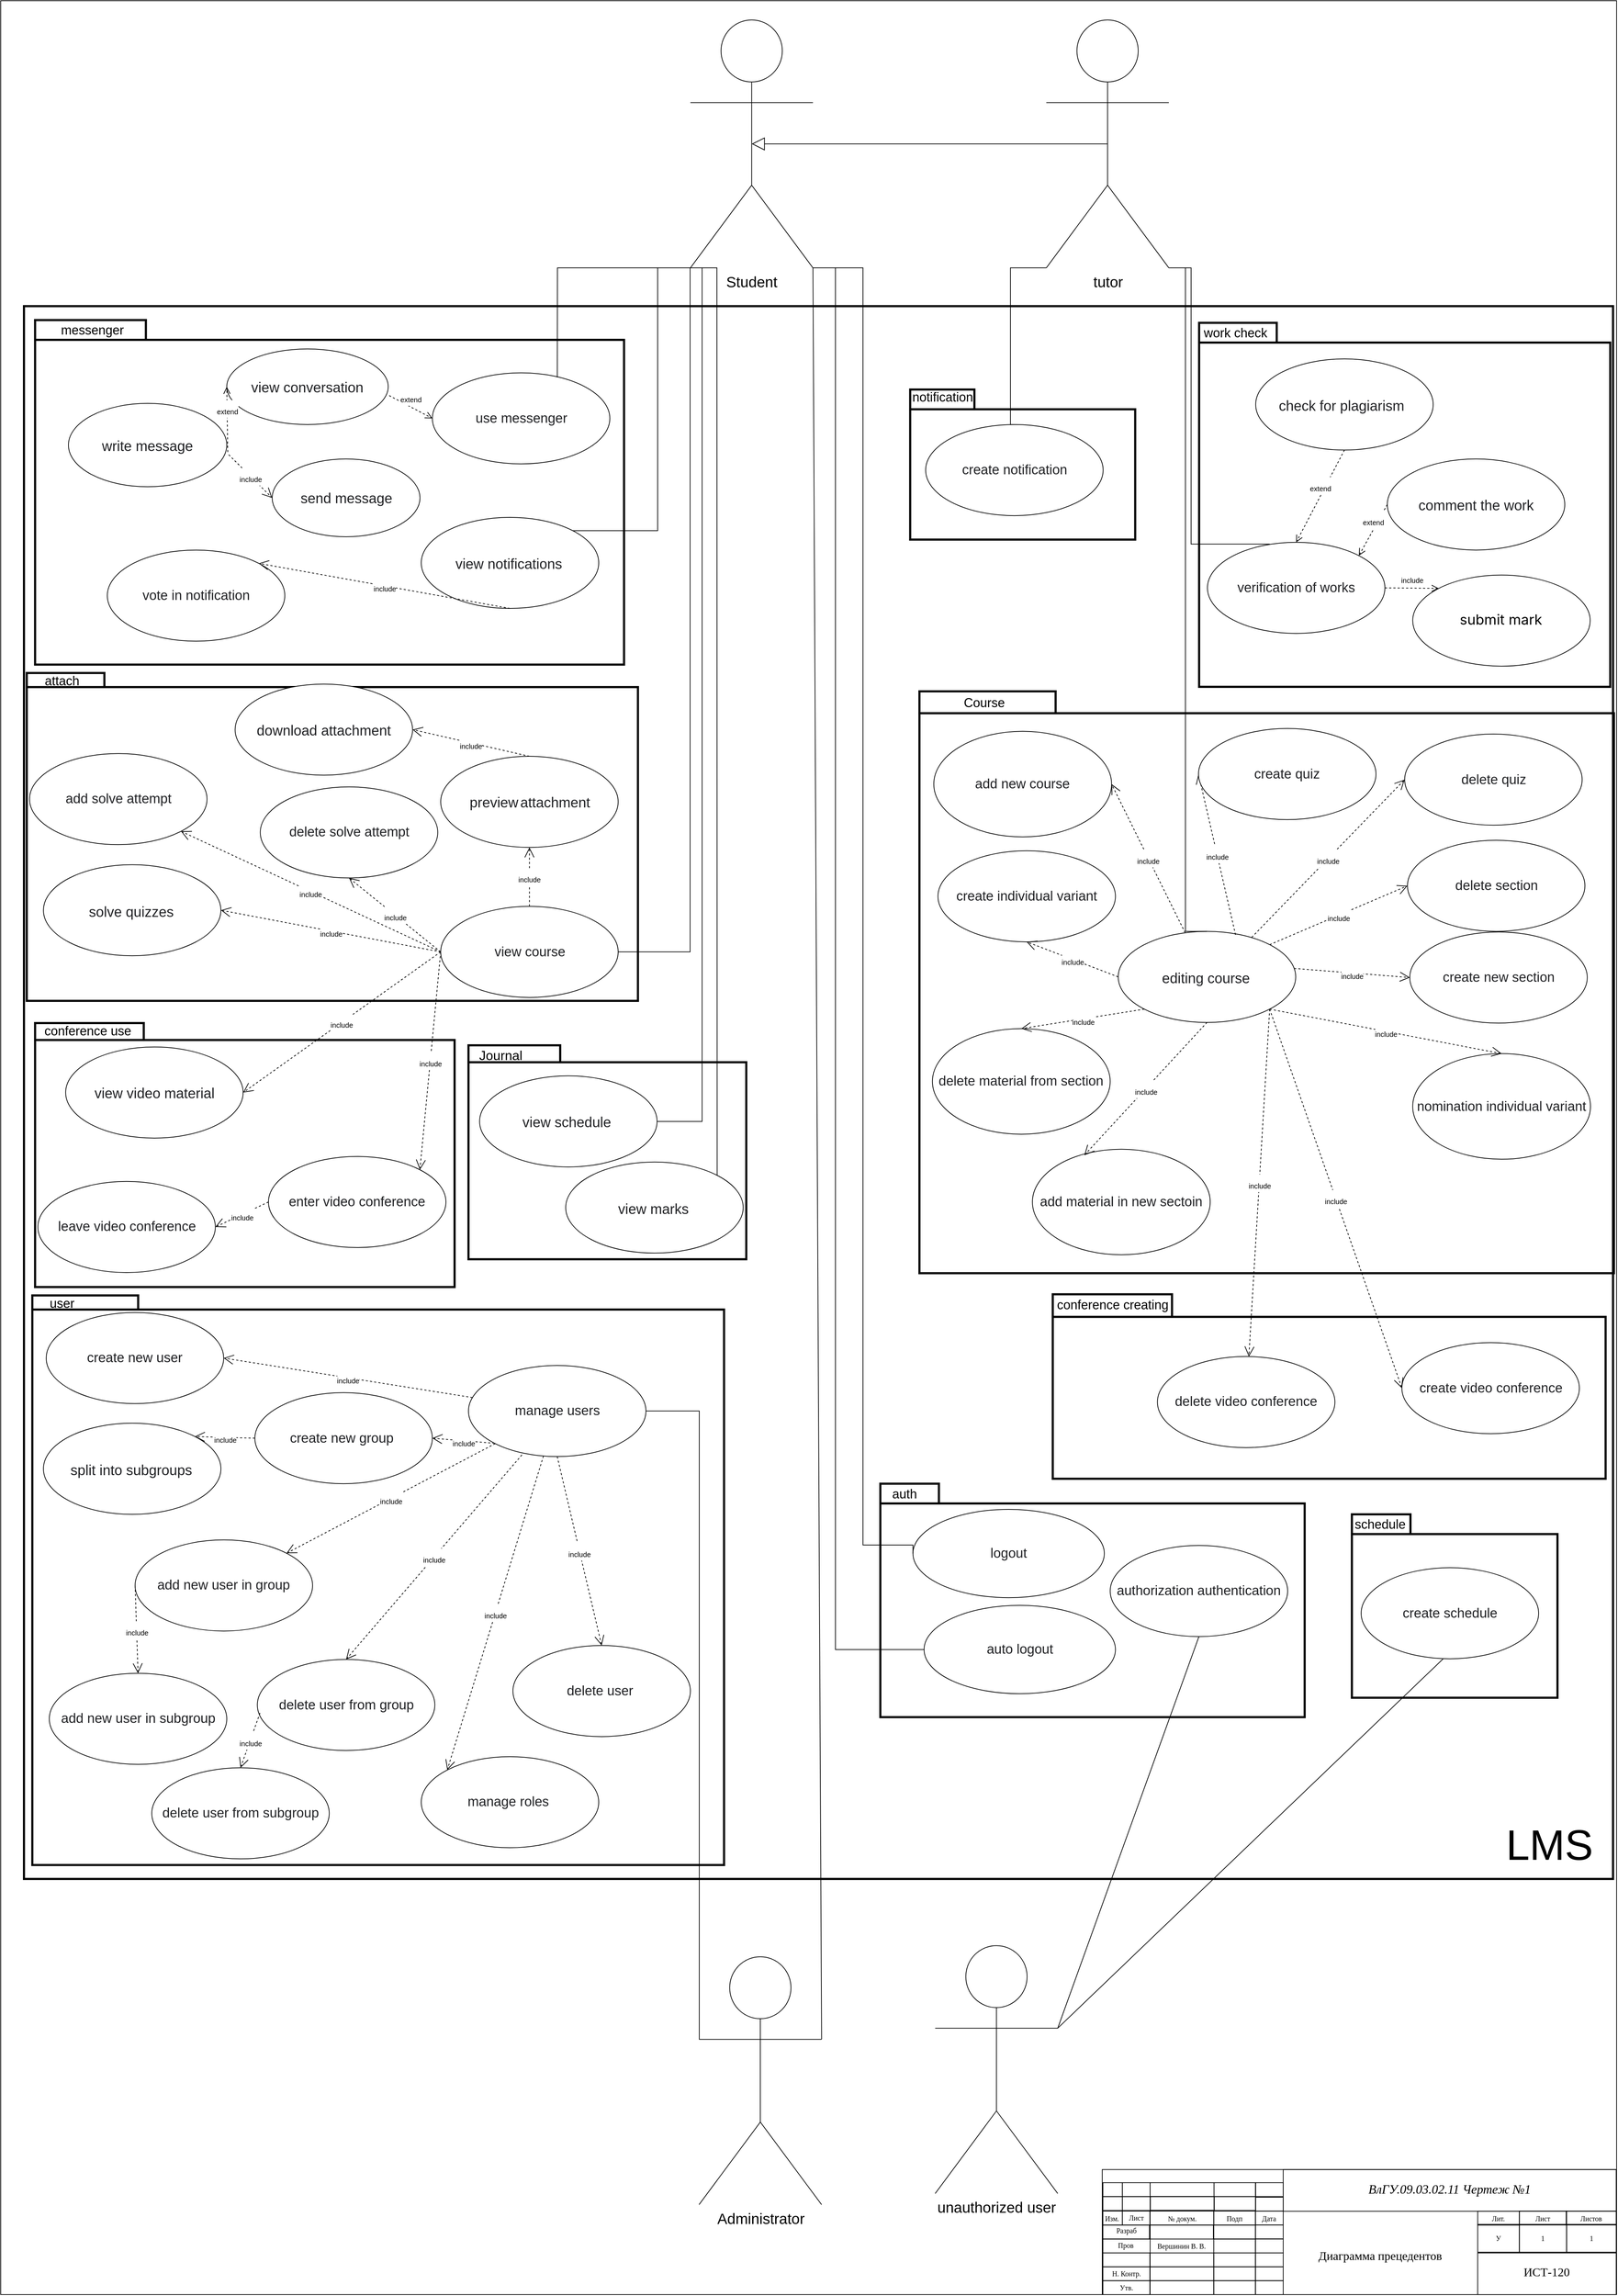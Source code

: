 <mxfile version="20.4.0" type="github">
  <diagram id="R2lEEEUBdFMjLlhIrx00" name="Page-1">
    <mxGraphModel dx="4063" dy="2297" grid="1" gridSize="3.937" guides="1" tooltips="1" connect="1" arrows="1" fold="1" page="1" pageScale="1" pageWidth="2339" pageHeight="3300" math="0" shadow="0" extFonts="Permanent Marker^https://fonts.googleapis.com/css?family=Permanent+Marker">
      <root>
        <mxCell id="0" />
        <mxCell id="1" parent="0" />
        <mxCell id="uJlKRMoA_ZAezeZvdEIR-1" value="" style="shape=folder;fontStyle=1;spacingTop=10;tabWidth=83;tabHeight=28;tabPosition=left;html=1;autosize=1;fillColor=none;strokeWidth=3;" vertex="1" parent="1">
          <mxGeometry x="1944.88" y="2164.48" width="291.34" height="259.84" as="geometry" />
        </mxCell>
        <mxCell id="DZu1GaJRUpWl5_9RTm3t-158" value="" style="rounded=0;whiteSpace=wrap;html=1;labelBackgroundColor=none;fontSize=20;fillColor=none;strokeWidth=3;" parent="1" vertex="1">
          <mxGeometry x="62.98" y="452.76" width="2251.97" height="2228.34" as="geometry" />
        </mxCell>
        <mxCell id="bGR2ncDxH5QGCtKRdaTj-23" value="" style="shape=folder;fontStyle=1;spacingTop=10;tabWidth=169;tabHeight=32;tabPosition=left;html=1;autosize=1;fillColor=none;strokeWidth=3;" parent="1" vertex="1">
          <mxGeometry x="1520.96" y="1852.79" width="783.47" height="261.38" as="geometry" />
        </mxCell>
        <mxCell id="bGR2ncDxH5QGCtKRdaTj-20" value="" style="shape=folder;fontStyle=1;spacingTop=10;tabWidth=91;tabHeight=28;tabPosition=left;html=1;fillColor=none;strokeWidth=3;" parent="1" vertex="1">
          <mxGeometry x="1318.9" y="570.86" width="318.89" height="212.6" as="geometry" />
        </mxCell>
        <mxCell id="bGR2ncDxH5QGCtKRdaTj-21" value="" style="shape=folder;fontStyle=1;spacingTop=10;tabWidth=110;tabHeight=28;tabPosition=left;html=1;strokeWidth=3;fillColor=none;" parent="1" vertex="1">
          <mxGeometry x="1728.35" y="476.38" width="582.67" height="515.75" as="geometry" />
        </mxCell>
        <mxCell id="bGR2ncDxH5QGCtKRdaTj-22" value="" style="shape=folder;fontStyle=1;spacingTop=10;tabWidth=193;tabHeight=31;tabPosition=left;html=1;fillColor=none;strokeWidth=3;" parent="1" vertex="1">
          <mxGeometry x="1332" y="998.5" width="984.25" height="824.33" as="geometry" />
        </mxCell>
        <mxCell id="bGR2ncDxH5QGCtKRdaTj-19" value="" style="shape=folder;fontStyle=1;spacingTop=10;tabWidth=157;tabHeight=28;tabPosition=left;html=1;fillColor=none;strokeWidth=3;" parent="1" vertex="1">
          <mxGeometry x="78.74" y="472.44" width="834.64" height="488.18" as="geometry" />
        </mxCell>
        <mxCell id="bGR2ncDxH5QGCtKRdaTj-18" value="" style="shape=folder;fontStyle=1;spacingTop=10;tabWidth=110;tabHeight=20;tabPosition=left;html=1;fillColor=none;strokeWidth=3;" parent="1" vertex="1">
          <mxGeometry x="66.93" y="972.44" width="866.14" height="464.56" as="geometry" />
        </mxCell>
        <mxCell id="bGR2ncDxH5QGCtKRdaTj-16" value="" style="shape=folder;fontStyle=1;spacingTop=10;tabWidth=130;tabHeight=24;tabPosition=left;html=1;fillColor=none;strokeWidth=3;" parent="1" vertex="1">
          <mxGeometry x="692.91" y="1500" width="393.7" height="303.15" as="geometry" />
        </mxCell>
        <mxCell id="bGR2ncDxH5QGCtKRdaTj-15" value="" style="shape=folder;fontStyle=1;spacingTop=10;tabWidth=154;tabHeight=24;tabPosition=left;html=1;fillColor=none;strokeWidth=3;" parent="1" vertex="1">
          <mxGeometry x="78.74" y="1468.5" width="594.49" height="374.02" as="geometry" />
        </mxCell>
        <mxCell id="bGR2ncDxH5QGCtKRdaTj-14" value="" style="shape=folder;fontStyle=1;spacingTop=10;tabWidth=150;tabHeight=20;tabPosition=left;html=1;strokeWidth=3;fillColor=none;" parent="1" vertex="1">
          <mxGeometry x="74.8" y="1854.33" width="980.32" height="807.08" as="geometry" />
        </mxCell>
        <mxCell id="UN5E2BRM_m0n_mUQd9ct-83" value="&lt;p class=&quot;MsoNormal&quot; align=&quot;center&quot;&gt;&lt;i&gt;&lt;span style=&quot;font-size: 18px&quot;&gt;ВлГУ.09.03.02.11 Чертеж №1&lt;/span&gt;&lt;/i&gt;&lt;/p&gt;" style="text;html=1;strokeColor=none;fillColor=none;align=center;verticalAlign=middle;whiteSpace=wrap;rounded=0;fontFamily=Times New Roman;fontSize=10;" parent="1" vertex="1">
          <mxGeometry x="1847.56" y="3092.86" width="471.33" height="56.74" as="geometry" />
        </mxCell>
        <mxCell id="bGR2ncDxH5QGCtKRdaTj-12" value="" style="shape=folder;fontStyle=1;spacingTop=10;tabWidth=83;tabHeight=28;tabPosition=left;html=1;autosize=1;fillColor=none;strokeWidth=3;" parent="1" vertex="1">
          <mxGeometry x="1276.61" y="2121.17" width="601.34" height="330.71" as="geometry" />
        </mxCell>
        <mxCell id="bOlvTl43doBLw3R69mOg-2" value="" style="rounded=0;whiteSpace=wrap;html=1;fillColor=none;" parent="1" vertex="1">
          <mxGeometry x="1591.11" y="3092.86" width="728.35" height="177.165" as="geometry" />
        </mxCell>
        <mxCell id="UN5E2BRM_m0n_mUQd9ct-3" value="" style="rounded=0;whiteSpace=wrap;html=1;fillColor=none;" parent="1" vertex="1">
          <mxGeometry x="1592.01" y="3131.16" width="27.559" height="19.685" as="geometry" />
        </mxCell>
        <mxCell id="UN5E2BRM_m0n_mUQd9ct-4" value="" style="rounded=0;whiteSpace=wrap;html=1;fillColor=none;" parent="1" vertex="1">
          <mxGeometry x="1592.0" y="3151.67" width="27.559" height="19.685" as="geometry" />
        </mxCell>
        <mxCell id="UN5E2BRM_m0n_mUQd9ct-5" value="" style="rounded=0;whiteSpace=wrap;html=1;fillColor=none;" parent="1" vertex="1">
          <mxGeometry x="1592.01" y="3111.47" width="27.559" height="19.685" as="geometry" />
        </mxCell>
        <mxCell id="UN5E2BRM_m0n_mUQd9ct-9" value="" style="rounded=0;whiteSpace=wrap;html=1;fillColor=none;" parent="1" vertex="1">
          <mxGeometry x="1619.57" y="3131.16" width="39.37" height="19.685" as="geometry" />
        </mxCell>
        <mxCell id="UN5E2BRM_m0n_mUQd9ct-10" value="" style="rounded=0;whiteSpace=wrap;html=1;fillColor=none;" parent="1" vertex="1">
          <mxGeometry x="1619.56" y="3151.67" width="39.37" height="19.685" as="geometry" />
        </mxCell>
        <mxCell id="UN5E2BRM_m0n_mUQd9ct-11" value="" style="rounded=0;whiteSpace=wrap;html=1;fillColor=none;" parent="1" vertex="1">
          <mxGeometry x="1619.57" y="3111.47" width="39.37" height="19.685" as="geometry" />
        </mxCell>
        <mxCell id="UN5E2BRM_m0n_mUQd9ct-14" value="" style="rounded=0;whiteSpace=wrap;html=1;fillColor=none;" parent="1" vertex="1">
          <mxGeometry x="1658.94" y="3131.16" width="90.551" height="19.685" as="geometry" />
        </mxCell>
        <mxCell id="UN5E2BRM_m0n_mUQd9ct-15" value="" style="rounded=0;whiteSpace=wrap;html=1;fillColor=none;" parent="1" vertex="1">
          <mxGeometry x="1659.28" y="3130.94" width="90.551" height="19.685" as="geometry" />
        </mxCell>
        <mxCell id="UN5E2BRM_m0n_mUQd9ct-16" value="" style="rounded=0;whiteSpace=wrap;html=1;fillColor=none;" parent="1" vertex="1">
          <mxGeometry x="1658.94" y="3111.47" width="90.551" height="19.685" as="geometry" />
        </mxCell>
        <mxCell id="UN5E2BRM_m0n_mUQd9ct-19" value="" style="rounded=0;whiteSpace=wrap;html=1;fillColor=none;" parent="1" vertex="1">
          <mxGeometry x="1749.49" y="3131.16" width="59.055" height="19.685" as="geometry" />
        </mxCell>
        <mxCell id="UN5E2BRM_m0n_mUQd9ct-20" value="" style="rounded=0;whiteSpace=wrap;html=1;fillColor=none;" parent="1" vertex="1">
          <mxGeometry x="1749.14" y="3151.67" width="59.055" height="19.685" as="geometry" />
        </mxCell>
        <mxCell id="UN5E2BRM_m0n_mUQd9ct-21" value="" style="rounded=0;whiteSpace=wrap;html=1;fillColor=none;" parent="1" vertex="1">
          <mxGeometry x="1749.49" y="3111.47" width="59.055" height="19.685" as="geometry" />
        </mxCell>
        <mxCell id="UN5E2BRM_m0n_mUQd9ct-24" value="" style="rounded=0;whiteSpace=wrap;html=1;fillColor=none;" parent="1" vertex="1">
          <mxGeometry x="1808.21" y="3132" width="39.37" height="19.685" as="geometry" />
        </mxCell>
        <mxCell id="UN5E2BRM_m0n_mUQd9ct-25" value="" style="rounded=0;whiteSpace=wrap;html=1;fillColor=none;" parent="1" vertex="1">
          <mxGeometry x="1808.2" y="3151.67" width="39.37" height="19.685" as="geometry" />
        </mxCell>
        <mxCell id="UN5E2BRM_m0n_mUQd9ct-26" value="" style="rounded=0;whiteSpace=wrap;html=1;fillColor=none;" parent="1" vertex="1">
          <mxGeometry x="1808.19" y="3111.47" width="39.37" height="19.685" as="geometry" />
        </mxCell>
        <mxCell id="UN5E2BRM_m0n_mUQd9ct-27" value="" style="rounded=0;whiteSpace=wrap;html=1;fillColor=none;" parent="1" vertex="1">
          <mxGeometry x="1847.56" y="3092.86" width="472.43" height="59.055" as="geometry" />
        </mxCell>
        <mxCell id="UN5E2BRM_m0n_mUQd9ct-28" value="Изм." style="text;html=1;strokeColor=none;fillColor=none;align=center;verticalAlign=middle;whiteSpace=wrap;rounded=0;fontFamily=Times New Roman;fontSize=10;" parent="1" vertex="1">
          <mxGeometry x="1591.11" y="3151.66" width="27.559" height="19.685" as="geometry" />
        </mxCell>
        <mxCell id="UN5E2BRM_m0n_mUQd9ct-29" value="Лист" style="text;html=1;strokeColor=none;fillColor=none;align=center;verticalAlign=middle;whiteSpace=wrap;rounded=0;fontFamily=Times New Roman;fontSize=10;" parent="1" vertex="1">
          <mxGeometry x="1619.91" y="3150.85" width="39.37" height="19.685" as="geometry" />
        </mxCell>
        <mxCell id="UN5E2BRM_m0n_mUQd9ct-30" value="№ докум." style="text;html=1;strokeColor=none;fillColor=none;align=center;verticalAlign=middle;whiteSpace=wrap;rounded=0;fontFamily=Times New Roman;fontSize=10;" parent="1" vertex="1">
          <mxGeometry x="1659.28" y="3151.66" width="90.551" height="19.68" as="geometry" />
        </mxCell>
        <mxCell id="UN5E2BRM_m0n_mUQd9ct-31" value="Подп" style="text;html=1;strokeColor=none;fillColor=none;align=center;verticalAlign=middle;whiteSpace=wrap;rounded=0;fontFamily=Times New Roman;fontSize=10;" parent="1" vertex="1">
          <mxGeometry x="1748.59" y="3151.93" width="59.055" height="19.68" as="geometry" />
        </mxCell>
        <mxCell id="UN5E2BRM_m0n_mUQd9ct-32" value="Дата" style="text;html=1;strokeColor=none;fillColor=none;align=center;verticalAlign=middle;whiteSpace=wrap;rounded=0;fontFamily=Times New Roman;fontSize=10;" parent="1" vertex="1">
          <mxGeometry x="1808.19" y="3151.93" width="39.37" height="19.685" as="geometry" />
        </mxCell>
        <mxCell id="UN5E2BRM_m0n_mUQd9ct-34" value="" style="rounded=0;whiteSpace=wrap;html=1;fillColor=none;" parent="1" vertex="1">
          <mxGeometry x="1592" y="3171.6" width="66.929" height="19.68" as="geometry" />
        </mxCell>
        <mxCell id="UN5E2BRM_m0n_mUQd9ct-35" value="" style="rounded=0;whiteSpace=wrap;html=1;fillColor=none;" parent="1" vertex="1">
          <mxGeometry x="1592" y="3191.28" width="66.929" height="19.68" as="geometry" />
        </mxCell>
        <mxCell id="UN5E2BRM_m0n_mUQd9ct-36" value="" style="rounded=0;whiteSpace=wrap;html=1;fillColor=none;" parent="1" vertex="1">
          <mxGeometry x="1592" y="3210.96" width="66.929" height="19.68" as="geometry" />
        </mxCell>
        <mxCell id="UN5E2BRM_m0n_mUQd9ct-37" value="" style="rounded=0;whiteSpace=wrap;html=1;fillColor=none;" parent="1" vertex="1">
          <mxGeometry x="1592" y="3230.64" width="66.929" height="19.68" as="geometry" />
        </mxCell>
        <mxCell id="UN5E2BRM_m0n_mUQd9ct-38" value="" style="rounded=0;whiteSpace=wrap;html=1;fillColor=none;" parent="1" vertex="1">
          <mxGeometry x="1592" y="3250.32" width="66.929" height="19.68" as="geometry" />
        </mxCell>
        <mxCell id="UN5E2BRM_m0n_mUQd9ct-39" value="" style="rounded=0;whiteSpace=wrap;html=1;fillColor=none;" parent="1" vertex="1">
          <mxGeometry x="1658.6" y="3151.67" width="90.551" height="19.68" as="geometry" />
        </mxCell>
        <mxCell id="UN5E2BRM_m0n_mUQd9ct-42" value="" style="rounded=0;whiteSpace=wrap;html=1;fillColor=none;" parent="1" vertex="1">
          <mxGeometry x="1658.59" y="3210.96" width="90.551" height="19.68" as="geometry" />
        </mxCell>
        <mxCell id="UN5E2BRM_m0n_mUQd9ct-43" value="" style="rounded=0;whiteSpace=wrap;html=1;fillColor=none;" parent="1" vertex="1">
          <mxGeometry x="1658.59" y="3230.64" width="90.551" height="19.68" as="geometry" />
        </mxCell>
        <mxCell id="UN5E2BRM_m0n_mUQd9ct-44" value="" style="rounded=0;whiteSpace=wrap;html=1;fillColor=none;" parent="1" vertex="1">
          <mxGeometry x="1658.59" y="3250.32" width="90.551" height="19.68" as="geometry" />
        </mxCell>
        <mxCell id="UN5E2BRM_m0n_mUQd9ct-45" value="" style="rounded=0;whiteSpace=wrap;html=1;fillColor=none;" parent="1" vertex="1">
          <mxGeometry x="1749.15" y="3171.61" width="59.055" height="19.68" as="geometry" />
        </mxCell>
        <mxCell id="UN5E2BRM_m0n_mUQd9ct-46" value="" style="rounded=0;whiteSpace=wrap;html=1;fillColor=none;" parent="1" vertex="1">
          <mxGeometry x="1749.14" y="3191.28" width="59.055" height="19.68" as="geometry" />
        </mxCell>
        <mxCell id="UN5E2BRM_m0n_mUQd9ct-48" value="" style="rounded=0;whiteSpace=wrap;html=1;fillColor=none;" parent="1" vertex="1">
          <mxGeometry x="1749.14" y="3210.96" width="59.055" height="19.68" as="geometry" />
        </mxCell>
        <mxCell id="UN5E2BRM_m0n_mUQd9ct-49" value="" style="rounded=0;whiteSpace=wrap;html=1;fillColor=none;" parent="1" vertex="1">
          <mxGeometry x="1749.14" y="3230.64" width="59.055" height="19.68" as="geometry" />
        </mxCell>
        <mxCell id="UN5E2BRM_m0n_mUQd9ct-50" value="" style="rounded=0;whiteSpace=wrap;html=1;fillColor=none;" parent="1" vertex="1">
          <mxGeometry x="1749.14" y="3250.32" width="59.055" height="19.68" as="geometry" />
        </mxCell>
        <mxCell id="UN5E2BRM_m0n_mUQd9ct-51" value="" style="rounded=0;whiteSpace=wrap;html=1;fillColor=none;" parent="1" vertex="1">
          <mxGeometry x="1808.19" y="3171.35" width="39.37" height="19.68" as="geometry" />
        </mxCell>
        <mxCell id="UN5E2BRM_m0n_mUQd9ct-52" value="" style="rounded=0;whiteSpace=wrap;html=1;fillColor=none;" parent="1" vertex="1">
          <mxGeometry x="1808.2" y="3191.28" width="39.37" height="19.68" as="geometry" />
        </mxCell>
        <mxCell id="UN5E2BRM_m0n_mUQd9ct-54" value="" style="rounded=0;whiteSpace=wrap;html=1;fillColor=none;" parent="1" vertex="1">
          <mxGeometry x="1808.2" y="3210.96" width="39.37" height="19.68" as="geometry" />
        </mxCell>
        <mxCell id="UN5E2BRM_m0n_mUQd9ct-55" value="" style="rounded=0;whiteSpace=wrap;html=1;fillColor=none;" parent="1" vertex="1">
          <mxGeometry x="1808.2" y="3230.64" width="39.37" height="19.68" as="geometry" />
        </mxCell>
        <mxCell id="UN5E2BRM_m0n_mUQd9ct-56" value="" style="rounded=0;whiteSpace=wrap;html=1;fillColor=none;" parent="1" vertex="1">
          <mxGeometry x="1808.2" y="3250.32" width="39.37" height="19.68" as="geometry" />
        </mxCell>
        <mxCell id="UN5E2BRM_m0n_mUQd9ct-58" value="" style="rounded=0;whiteSpace=wrap;html=1;fontFamily=Times New Roman;fontSize=10;fillColor=none;" parent="1" vertex="1">
          <mxGeometry x="2248.59" y="3151.68" width="70.866" height="19.685" as="geometry" />
        </mxCell>
        <mxCell id="UN5E2BRM_m0n_mUQd9ct-59" value="1" style="rounded=0;whiteSpace=wrap;html=1;fontFamily=Times New Roman;fontSize=10;fillColor=none;" parent="1" vertex="1">
          <mxGeometry x="2249.14" y="3170.53" width="70.866" height="39.37" as="geometry" />
        </mxCell>
        <mxCell id="UN5E2BRM_m0n_mUQd9ct-65" value="" style="rounded=0;whiteSpace=wrap;html=1;fontFamily=Times New Roman;fontSize=10;fillColor=none;" parent="1" vertex="1">
          <mxGeometry x="2182.23" y="3151.68" width="66.929" height="19.685" as="geometry" />
        </mxCell>
        <mxCell id="UN5E2BRM_m0n_mUQd9ct-66" value="1" style="rounded=0;whiteSpace=wrap;html=1;fontFamily=Times New Roman;fontSize=10;fillColor=none;" parent="1" vertex="1">
          <mxGeometry x="2182.21" y="3170.53" width="66.929" height="39.37" as="geometry" />
        </mxCell>
        <mxCell id="UN5E2BRM_m0n_mUQd9ct-68" value="" style="rounded=0;whiteSpace=wrap;html=1;fontFamily=Times New Roman;fontSize=10;fillColor=none;" parent="1" vertex="1">
          <mxGeometry x="2123.18" y="3151.92" width="59.055" height="19.685" as="geometry" />
        </mxCell>
        <mxCell id="UN5E2BRM_m0n_mUQd9ct-69" value="У" style="rounded=0;whiteSpace=wrap;html=1;fontFamily=Times New Roman;fontSize=10;fillColor=none;" parent="1" vertex="1">
          <mxGeometry x="2123.16" y="3170.53" width="59.05" height="39.37" as="geometry" />
        </mxCell>
        <mxCell id="UN5E2BRM_m0n_mUQd9ct-71" value="" style="rounded=0;whiteSpace=wrap;html=1;fontFamily=Times New Roman;fontSize=10;fillColor=none;" parent="1" vertex="1">
          <mxGeometry x="2123.14" y="3210.97" width="196.85" height="59.055" as="geometry" />
        </mxCell>
        <mxCell id="UN5E2BRM_m0n_mUQd9ct-72" value="Разраб" style="text;html=1;strokeColor=none;fillColor=none;align=center;verticalAlign=middle;whiteSpace=wrap;rounded=0;fontFamily=Times New Roman;fontSize=10;" parent="1" vertex="1">
          <mxGeometry x="1592.35" y="3169.47" width="66.929" height="19.68" as="geometry" />
        </mxCell>
        <mxCell id="UN5E2BRM_m0n_mUQd9ct-73" value="Пров" style="text;html=1;strokeColor=none;fillColor=none;align=center;verticalAlign=middle;whiteSpace=wrap;rounded=0;fontFamily=Times New Roman;fontSize=10;" parent="1" vertex="1">
          <mxGeometry x="1591.107" y="3190.217" width="66.929" height="19.68" as="geometry" />
        </mxCell>
        <mxCell id="UN5E2BRM_m0n_mUQd9ct-75" value="Н. Контр." style="text;html=1;strokeColor=none;fillColor=none;align=center;verticalAlign=middle;whiteSpace=wrap;rounded=0;fontFamily=Times New Roman;fontSize=10;" parent="1" vertex="1">
          <mxGeometry x="1592.001" y="3230.641" width="66.929" height="19.68" as="geometry" />
        </mxCell>
        <mxCell id="UN5E2BRM_m0n_mUQd9ct-76" value="Утв." style="text;html=1;strokeColor=none;fillColor=none;align=center;verticalAlign=middle;whiteSpace=wrap;rounded=0;fontFamily=Times New Roman;fontSize=10;" parent="1" vertex="1">
          <mxGeometry x="1592.008" y="3250.348" width="66.929" height="19.68" as="geometry" />
        </mxCell>
        <mxCell id="UN5E2BRM_m0n_mUQd9ct-77" value="Лит." style="text;html=1;strokeColor=none;fillColor=none;align=center;verticalAlign=middle;whiteSpace=wrap;rounded=0;fontFamily=Times New Roman;fontSize=10;" parent="1" vertex="1">
          <mxGeometry x="2123.18" y="3151.93" width="59.055" height="19.68" as="geometry" />
        </mxCell>
        <mxCell id="UN5E2BRM_m0n_mUQd9ct-78" value="Лист" style="text;html=1;strokeColor=none;fillColor=none;align=center;verticalAlign=middle;whiteSpace=wrap;rounded=0;fontFamily=Times New Roman;fontSize=10;" parent="1" vertex="1">
          <mxGeometry x="2182.232" y="3151.682" width="66.929" height="19.68" as="geometry" />
        </mxCell>
        <mxCell id="UN5E2BRM_m0n_mUQd9ct-79" value="Листов" style="text;html=1;strokeColor=none;fillColor=none;align=center;verticalAlign=middle;whiteSpace=wrap;rounded=0;fontFamily=Times New Roman;fontSize=10;" parent="1" vertex="1">
          <mxGeometry x="2249.16" y="3151.68" width="69.75" height="19.68" as="geometry" />
        </mxCell>
        <mxCell id="UN5E2BRM_m0n_mUQd9ct-80" value="" style="rounded=0;whiteSpace=wrap;html=1;fillColor=none;" parent="1" vertex="1">
          <mxGeometry x="1658.04" y="3171.61" width="90.551" height="19.685" as="geometry" />
        </mxCell>
        <mxCell id="UN5E2BRM_m0n_mUQd9ct-81" value="Вершинин В. В." style="text;html=1;strokeColor=none;fillColor=none;align=center;verticalAlign=middle;whiteSpace=wrap;rounded=0;fontFamily=Times New Roman;fontSize=10;" parent="1" vertex="1">
          <mxGeometry x="1659.28" y="3191.03" width="88.74" height="19.68" as="geometry" />
        </mxCell>
        <mxCell id="UN5E2BRM_m0n_mUQd9ct-84" value="&lt;font style=&quot;font-size: 17px&quot;&gt;ИСТ-120&lt;/font&gt;" style="text;html=1;strokeColor=none;fillColor=none;align=center;verticalAlign=middle;whiteSpace=wrap;rounded=0;fontFamily=Times New Roman;fontSize=10;" parent="1" vertex="1">
          <mxGeometry x="2123.18" y="3209.9" width="195.71" height="57.81" as="geometry" />
        </mxCell>
        <mxCell id="UN5E2BRM_m0n_mUQd9ct-85" value="&lt;font style=&quot;&quot;&gt;&lt;div style=&quot;&quot;&gt;&lt;br&gt;&lt;/div&gt;&lt;span style=&quot;font-size: 17px;&quot;&gt;Диаграмма прецедентов&lt;/span&gt;&lt;br&gt;&lt;/font&gt;" style="text;html=1;strokeColor=none;fillColor=none;align=center;verticalAlign=middle;whiteSpace=wrap;rounded=0;fontFamily=Times New Roman;fontSize=10;" parent="1" vertex="1">
          <mxGeometry x="1847.58" y="3151.93" width="274.46" height="116.09" as="geometry" />
        </mxCell>
        <mxCell id="DZu1GaJRUpWl5_9RTm3t-2" value="&lt;font style=&quot;font-size: 21px;&quot;&gt;unauthorized user&lt;/font&gt;" style="shape=umlActor;verticalLabelPosition=bottom;verticalAlign=top;html=1;" parent="1" vertex="1">
          <mxGeometry x="1354.33" y="2775.58" width="173.67" height="351.27" as="geometry" />
        </mxCell>
        <mxCell id="DZu1GaJRUpWl5_9RTm3t-3" value="&lt;span style=&quot;color: rgb(32, 33, 36); font-family: inherit; text-align: left; background-color: initial;&quot;&gt;&lt;font style=&quot;font-size: 19px;&quot;&gt;authorization authentication&lt;/font&gt;&lt;/span&gt;" style="ellipse;whiteSpace=wrap;html=1;" parent="1" vertex="1">
          <mxGeometry x="1602.35" y="2208.66" width="251.53" height="129.05" as="geometry" />
        </mxCell>
        <mxCell id="DZu1GaJRUpWl5_9RTm3t-5" value="" style="endArrow=none;html=1;rounded=0;exitX=1;exitY=0.333;exitDx=0;exitDy=0;exitPerimeter=0;entryX=0.5;entryY=1;entryDx=0;entryDy=0;" parent="1" source="DZu1GaJRUpWl5_9RTm3t-2" target="DZu1GaJRUpWl5_9RTm3t-3" edge="1">
          <mxGeometry width="50" height="50" relative="1" as="geometry">
            <mxPoint x="1650.19" y="2447.57" as="sourcePoint" />
            <mxPoint x="1700.19" y="2397.57" as="targetPoint" />
          </mxGeometry>
        </mxCell>
        <mxCell id="DZu1GaJRUpWl5_9RTm3t-7" value="&lt;span style=&quot;color: rgb(32, 33, 36); font-family: inherit; text-align: left; background-color: initial;&quot;&gt;&lt;font style=&quot;font-size: 19px;&quot;&gt;logout&lt;/font&gt;&lt;/span&gt;" style="ellipse;whiteSpace=wrap;html=1;" parent="1" vertex="1">
          <mxGeometry x="1322.83" y="2157.48" width="271.21" height="125.12" as="geometry" />
        </mxCell>
        <mxCell id="DZu1GaJRUpWl5_9RTm3t-8" value="&lt;font style=&quot;font-size: 21px;&quot;&gt;Student&lt;/font&gt;" style="shape=umlActor;verticalLabelPosition=bottom;verticalAlign=top;html=1;" parent="1" vertex="1">
          <mxGeometry x="1007.427" y="47.247" width="173.67" height="351.27" as="geometry" />
        </mxCell>
        <mxCell id="DZu1GaJRUpWl5_9RTm3t-16" value="&lt;span style=&quot;color: rgb(32, 33, 36); font-family: inherit; text-align: left; background-color: initial;&quot;&gt;&lt;font style=&quot;font-size: 19px;&quot;&gt;delete solve attempt&lt;/font&gt;&lt;/span&gt;" style="ellipse;whiteSpace=wrap;html=1;" parent="1" vertex="1">
          <mxGeometry x="397.857" y="1133.857" width="251.53" height="129.05" as="geometry" />
        </mxCell>
        <mxCell id="DZu1GaJRUpWl5_9RTm3t-17" value="&lt;span style=&quot;color: rgb(32, 33, 36); font-family: arial, sans-serif; font-size: 20px;&quot;&gt;view&amp;nbsp;&lt;/span&gt;&lt;span style=&quot;background-color: initial; color: rgb(32, 33, 36); font-family: arial, sans-serif; font-size: 20px;&quot;&gt;schedule&amp;nbsp;&lt;/span&gt;&lt;span style=&quot;color: rgb(32, 33, 36); font-family: arial, sans-serif; font-size: 20px;&quot;&gt;&lt;br&gt;&lt;/span&gt;" style="ellipse;whiteSpace=wrap;html=1;" parent="1" vertex="1">
          <mxGeometry x="708.664" y="1543.304" width="251.53" height="129.05" as="geometry" />
        </mxCell>
        <mxCell id="DZu1GaJRUpWl5_9RTm3t-18" value="&lt;div style=&quot;text-align: left;&quot;&gt;&lt;span style=&quot;background-color: initial; font-size: 19px;&quot;&gt;&lt;font color=&quot;#202124&quot;&gt;leave video conference&lt;/font&gt;&lt;/span&gt;&lt;/div&gt;" style="ellipse;whiteSpace=wrap;html=1;" parent="1" vertex="1">
          <mxGeometry x="82.681" y="1692.911" width="251.53" height="129.05" as="geometry" />
        </mxCell>
        <mxCell id="DZu1GaJRUpWl5_9RTm3t-19" value="&lt;span style=&quot;color: rgb(32, 33, 36); font-family: inherit; text-align: left; background-color: initial;&quot;&gt;&lt;font style=&quot;font-size: 19px;&quot;&gt;view course&lt;/font&gt;&lt;/span&gt;" style="ellipse;whiteSpace=wrap;html=1;" parent="1" vertex="1">
          <mxGeometry x="653.538" y="1303.148" width="251.53" height="129.05" as="geometry" />
        </mxCell>
        <mxCell id="DZu1GaJRUpWl5_9RTm3t-20" value="&lt;pre style=&quot;unicode-bidi: isolate; font-size: 28px; line-height: 36px; border: none; padding: 2px 0.14em 2px 0px; position: relative; margin-top: -2px; margin-bottom: -2px; resize: none; font-family: inherit; overflow: hidden; width: 270px; overflow-wrap: break-word; color: rgb(32, 33, 36);&quot; dir=&quot;ltr&quot; id=&quot;tw-target-text&quot; data-placeholder=&quot;Перевод&quot; class=&quot;tw-data-text tw-text-large tw-ta&quot;&gt;&lt;span style=&quot;font-size: 20px;&quot; lang=&quot;en&quot; class=&quot;Y2IQFc&quot;&gt;view marks&lt;/span&gt;&lt;/pre&gt;" style="ellipse;whiteSpace=wrap;html=1;align=center;" parent="1" vertex="1">
          <mxGeometry x="830.705" y="1665.355" width="251.53" height="129.05" as="geometry" />
        </mxCell>
        <mxCell id="DZu1GaJRUpWl5_9RTm3t-21" value="&lt;span style=&quot;color: rgb(32, 33, 36); font-family: inherit; text-align: left; background-color: initial;&quot;&gt;&lt;font style=&quot;font-size: 19px;&quot;&gt;use messenger&lt;/font&gt;&lt;/span&gt;" style="ellipse;whiteSpace=wrap;html=1;" parent="1" vertex="1">
          <mxGeometry x="641.732" y="547.242" width="251.53" height="129.05" as="geometry" />
        </mxCell>
        <mxCell id="DZu1GaJRUpWl5_9RTm3t-22" value="&lt;div style=&quot;text-align: left;&quot;&gt;&lt;span style=&quot;background-color: initial; font-size: 19px;&quot;&gt;&lt;font color=&quot;#202124&quot;&gt;vote in notification&lt;/font&gt;&lt;/span&gt;&lt;/div&gt;" style="ellipse;whiteSpace=wrap;html=1;" parent="1" vertex="1">
          <mxGeometry x="181.099" y="798.329" width="251.53" height="129.05" as="geometry" />
        </mxCell>
        <mxCell id="DZu1GaJRUpWl5_9RTm3t-23" value="&lt;pre style=&quot;unicode-bidi: isolate; font-size: 28px; line-height: 36px; border: none; padding: 2px 0.14em 2px 0px; position: relative; margin-top: -2px; margin-bottom: -2px; resize: none; font-family: inherit; overflow: hidden; width: 270px; overflow-wrap: break-word; color: rgb(32, 33, 36);&quot; dir=&quot;ltr&quot; id=&quot;tw-target-text&quot; data-placeholder=&quot;Перевод&quot; class=&quot;tw-data-text tw-text-large tw-ta&quot;&gt;&lt;span style=&quot;font-size: 20px;&quot; lang=&quot;en&quot; class=&quot;Y2IQFc&quot;&gt;view notifications&lt;/span&gt;&lt;/pre&gt;" style="ellipse;whiteSpace=wrap;html=1;align=center;" parent="1" vertex="1">
          <mxGeometry x="625.986" y="751.966" width="251.53" height="129.05" as="geometry" />
        </mxCell>
        <mxCell id="DZu1GaJRUpWl5_9RTm3t-24" value="&lt;span style=&quot;color: rgb(32, 33, 36); font-family: inherit; text-align: left; background-color: initial;&quot;&gt;&lt;font style=&quot;font-size: 19px;&quot;&gt;add&amp;nbsp;&lt;/font&gt;&lt;/span&gt;&lt;span style=&quot;color: rgb(32, 33, 36); font-size: 19px; text-align: left;&quot;&gt;solve attempt&lt;/span&gt;" style="ellipse;whiteSpace=wrap;html=1;" parent="1" vertex="1">
          <mxGeometry x="70.865" y="1086.615" width="251.53" height="129.05" as="geometry" />
        </mxCell>
        <mxCell id="DZu1GaJRUpWl5_9RTm3t-25" value="&lt;span style=&quot;color: rgb(32, 33, 36); font-family: inherit; font-size: 20px; text-align: left; background-color: initial;&quot;&gt;view&amp;nbsp;&lt;/span&gt;&lt;span style=&quot;color: rgb(32, 33, 36); font-family: inherit; text-align: left; background-color: initial;&quot;&gt;&lt;font style=&quot;font-size: 20px;&quot;&gt;video material&lt;/font&gt;&lt;/span&gt;" style="ellipse;whiteSpace=wrap;html=1;" parent="1" vertex="1">
          <mxGeometry x="122.042" y="1502.402" width="251.53" height="129.05" as="geometry" />
        </mxCell>
        <mxCell id="DZu1GaJRUpWl5_9RTm3t-26" value="&lt;span style=&quot;color: rgb(32, 33, 36); font-family: arial, sans-serif; font-size: 20px; text-align: left; background-color: initial;&quot;&gt;download&amp;nbsp;&lt;/span&gt;&lt;span style=&quot;color: rgb(32, 33, 36); font-family: arial, sans-serif; font-size: 20px; text-align: left;&quot;&gt;attachment&lt;/span&gt;" style="ellipse;whiteSpace=wrap;html=1;" parent="1" vertex="1">
          <mxGeometry x="362.209" y="988.189" width="251.53" height="129.05" as="geometry" />
        </mxCell>
        <mxCell id="DZu1GaJRUpWl5_9RTm3t-27" value="&lt;pre style=&quot;unicode-bidi: isolate; font-size: 28px; line-height: 36px; border: none; padding: 2px 0.14em 2px 0px; position: relative; margin-top: -2px; margin-bottom: -2px; resize: none; font-family: inherit; overflow: hidden; width: 270px; overflow-wrap: break-word; color: rgb(32, 33, 36);&quot; dir=&quot;ltr&quot; id=&quot;tw-target-text&quot; data-placeholder=&quot;Перевод&quot; class=&quot;tw-data-text tw-text-large tw-ta&quot;&gt;&lt;span style=&quot;font-size: 20px;&quot; lang=&quot;en&quot; class=&quot;Y2IQFc&quot;&gt;solve quizzes&lt;/span&gt;&lt;/pre&gt;" style="ellipse;whiteSpace=wrap;html=1;align=center;" parent="1" vertex="1">
          <mxGeometry x="90.546" y="1244.096" width="251.53" height="129.05" as="geometry" />
        </mxCell>
        <mxCell id="DZu1GaJRUpWl5_9RTm3t-28" value="&lt;span style=&quot;color: rgb(32, 33, 36); font-family: inherit; text-align: left; background-color: initial;&quot;&gt;&lt;font style=&quot;font-size: 19px;&quot;&gt;enter video conference&lt;/font&gt;&lt;/span&gt;" style="ellipse;whiteSpace=wrap;html=1;" parent="1" vertex="1">
          <mxGeometry x="409.443" y="1657.473" width="251.53" height="129.05" as="geometry" />
        </mxCell>
        <mxCell id="DZu1GaJRUpWl5_9RTm3t-29" value="" style="endArrow=none;html=1;rounded=0;fontSize=21;entryX=0;entryY=1;entryDx=0;entryDy=0;entryPerimeter=0;exitX=1;exitY=0.5;exitDx=0;exitDy=0;edgeStyle=elbowEdgeStyle;" parent="1" source="DZu1GaJRUpWl5_9RTm3t-19" target="DZu1GaJRUpWl5_9RTm3t-8" edge="1">
          <mxGeometry width="50" height="50" relative="1" as="geometry">
            <mxPoint x="917" y="700" as="sourcePoint" />
            <mxPoint x="967" y="650" as="targetPoint" />
            <Array as="points">
              <mxPoint x="1007" y="886" />
            </Array>
          </mxGeometry>
        </mxCell>
        <mxCell id="DZu1GaJRUpWl5_9RTm3t-30" value="" style="endArrow=none;html=1;rounded=0;fontSize=21;entryX=0;entryY=1;entryDx=0;entryDy=0;entryPerimeter=0;exitX=1;exitY=0.5;exitDx=0;exitDy=0;edgeStyle=elbowEdgeStyle;" parent="1" source="DZu1GaJRUpWl5_9RTm3t-17" target="DZu1GaJRUpWl5_9RTm3t-8" edge="1">
          <mxGeometry width="50" height="50" relative="1" as="geometry">
            <mxPoint x="704.285" y="422.79" as="sourcePoint" />
            <mxPoint x="1092.114" y="605.274" as="targetPoint" />
            <Array as="points">
              <mxPoint x="1024" y="1417" />
              <mxPoint x="1020" y="1472" />
              <mxPoint x="1028" y="677" />
              <mxPoint x="1020" y="1000" />
            </Array>
          </mxGeometry>
        </mxCell>
        <mxCell id="DZu1GaJRUpWl5_9RTm3t-31" value="" style="endArrow=none;html=1;rounded=0;fontSize=21;entryX=0;entryY=1;entryDx=0;entryDy=0;entryPerimeter=0;exitX=1;exitY=0;exitDx=0;exitDy=0;edgeStyle=elbowEdgeStyle;" parent="1" source="DZu1GaJRUpWl5_9RTm3t-20" target="DZu1GaJRUpWl5_9RTm3t-8" edge="1">
          <mxGeometry width="50" height="50" relative="1" as="geometry">
            <mxPoint x="708.222" y="426.727" as="sourcePoint" />
            <mxPoint x="1096.051" y="609.211" as="targetPoint" />
            <Array as="points">
              <mxPoint x="1045" y="1555" />
            </Array>
          </mxGeometry>
        </mxCell>
        <mxCell id="DZu1GaJRUpWl5_9RTm3t-32" value="" style="endArrow=none;html=1;rounded=0;fontSize=21;exitX=0.704;exitY=0.05;exitDx=0;exitDy=0;entryX=0;entryY=1;entryDx=0;entryDy=0;entryPerimeter=0;exitPerimeter=0;edgeStyle=elbowEdgeStyle;" parent="1" source="DZu1GaJRUpWl5_9RTm3t-21" target="DZu1GaJRUpWl5_9RTm3t-8" edge="1">
          <mxGeometry width="50" height="50" relative="1" as="geometry">
            <mxPoint x="957" y="959" as="sourcePoint" />
            <mxPoint x="1007" y="909" as="targetPoint" />
            <Array as="points">
              <mxPoint x="819" y="457" />
            </Array>
          </mxGeometry>
        </mxCell>
        <mxCell id="DZu1GaJRUpWl5_9RTm3t-34" value="&lt;span style=&quot;font-size: 10px;&quot;&gt;include&lt;/span&gt;" style="endArrow=open;endSize=12;dashed=1;html=1;rounded=0;fontSize=21;exitX=0;exitY=0.5;exitDx=0;exitDy=0;entryX=1;entryY=0.5;entryDx=0;entryDy=0;" parent="1" source="DZu1GaJRUpWl5_9RTm3t-19" target="DZu1GaJRUpWl5_9RTm3t-25" edge="1">
          <mxGeometry width="160" relative="1" as="geometry">
            <mxPoint x="740" y="504" as="sourcePoint" />
            <mxPoint x="900" y="504" as="targetPoint" />
          </mxGeometry>
        </mxCell>
        <mxCell id="DZu1GaJRUpWl5_9RTm3t-36" value="&lt;span style=&quot;font-size: 10px;&quot;&gt;include&lt;/span&gt;" style="endArrow=open;endSize=12;dashed=1;html=1;rounded=0;fontSize=21;exitX=0;exitY=0.5;exitDx=0;exitDy=0;entryX=0.5;entryY=1;entryDx=0;entryDy=0;" parent="1" source="DZu1GaJRUpWl5_9RTm3t-19" target="DZu1GaJRUpWl5_9RTm3t-16" edge="1">
          <mxGeometry width="160" relative="1" as="geometry">
            <mxPoint x="688.535" y="473.97" as="sourcePoint" />
            <mxPoint x="334.209" y="265.314" as="targetPoint" />
          </mxGeometry>
        </mxCell>
        <mxCell id="DZu1GaJRUpWl5_9RTm3t-37" value="&lt;span style=&quot;font-size: 10px;&quot;&gt;include&lt;/span&gt;" style="endArrow=open;endSize=12;dashed=1;html=1;rounded=0;fontSize=21;entryX=1;entryY=1;entryDx=0;entryDy=0;exitX=0;exitY=0.5;exitDx=0;exitDy=0;" parent="1" source="DZu1GaJRUpWl5_9RTm3t-19" target="DZu1GaJRUpWl5_9RTm3t-24" edge="1">
          <mxGeometry width="160" relative="1" as="geometry">
            <mxPoint x="701" y="1466" as="sourcePoint" />
            <mxPoint x="338.146" y="269.251" as="targetPoint" />
          </mxGeometry>
        </mxCell>
        <mxCell id="DZu1GaJRUpWl5_9RTm3t-38" value="&lt;span style=&quot;font-size: 10px;&quot;&gt;include&lt;/span&gt;" style="endArrow=open;endSize=12;dashed=1;html=1;rounded=0;fontSize=21;exitX=0.5;exitY=0;exitDx=0;exitDy=0;entryX=0.5;entryY=1;entryDx=0;entryDy=0;" parent="1" source="DZu1GaJRUpWl5_9RTm3t-19" target="DZu1GaJRUpWl5_9RTm3t-84" edge="1">
          <mxGeometry width="160" relative="1" as="geometry">
            <mxPoint x="696.409" y="481.844" as="sourcePoint" />
            <mxPoint x="555" y="461" as="targetPoint" />
          </mxGeometry>
        </mxCell>
        <mxCell id="DZu1GaJRUpWl5_9RTm3t-39" value="&lt;span style=&quot;font-size: 10px;&quot;&gt;include&lt;/span&gt;" style="endArrow=open;endSize=12;dashed=1;html=1;rounded=0;fontSize=21;exitX=0;exitY=0.5;exitDx=0;exitDy=0;entryX=1;entryY=0.5;entryDx=0;entryDy=0;" parent="1" source="DZu1GaJRUpWl5_9RTm3t-19" target="DZu1GaJRUpWl5_9RTm3t-27" edge="1">
          <mxGeometry width="160" relative="1" as="geometry">
            <mxPoint x="700.346" y="485.781" as="sourcePoint" />
            <mxPoint x="346.02" y="277.125" as="targetPoint" />
          </mxGeometry>
        </mxCell>
        <mxCell id="DZu1GaJRUpWl5_9RTm3t-40" value="&lt;span style=&quot;font-size: 10px;&quot;&gt;include&lt;/span&gt;" style="endArrow=open;endSize=12;dashed=1;html=1;rounded=0;fontSize=21;entryX=1;entryY=0;entryDx=0;entryDy=0;exitX=0;exitY=0.5;exitDx=0;exitDy=0;" parent="1" source="DZu1GaJRUpWl5_9RTm3t-19" target="DZu1GaJRUpWl5_9RTm3t-28" edge="1">
          <mxGeometry width="160" relative="1" as="geometry">
            <mxPoint x="704" y="488" as="sourcePoint" />
            <mxPoint x="349.957" y="281.062" as="targetPoint" />
          </mxGeometry>
        </mxCell>
        <mxCell id="DZu1GaJRUpWl5_9RTm3t-41" value="&lt;span style=&quot;font-size: 10px;&quot;&gt;include&lt;/span&gt;" style="endArrow=open;endSize=12;dashed=1;html=1;rounded=0;fontSize=21;exitX=0;exitY=0.5;exitDx=0;exitDy=0;entryX=1;entryY=0.5;entryDx=0;entryDy=0;" parent="1" source="DZu1GaJRUpWl5_9RTm3t-28" target="DZu1GaJRUpWl5_9RTm3t-18" edge="1">
          <mxGeometry width="160" relative="1" as="geometry">
            <mxPoint x="708.22" y="493.655" as="sourcePoint" />
            <mxPoint x="353.894" y="284.999" as="targetPoint" />
          </mxGeometry>
        </mxCell>
        <mxCell id="DZu1GaJRUpWl5_9RTm3t-42" value="" style="endArrow=none;html=1;rounded=0;fontSize=21;entryX=0;entryY=1;entryDx=0;entryDy=0;entryPerimeter=0;exitX=1;exitY=0;exitDx=0;exitDy=0;edgeStyle=elbowEdgeStyle;" parent="1" source="DZu1GaJRUpWl5_9RTm3t-23" target="DZu1GaJRUpWl5_9RTm3t-8" edge="1">
          <mxGeometry width="50" height="50" relative="1" as="geometry">
            <mxPoint x="787.178" y="858.263" as="sourcePoint" />
            <mxPoint x="1099.988" y="613.148" as="targetPoint" />
            <Array as="points">
              <mxPoint x="961" y="587" />
            </Array>
          </mxGeometry>
        </mxCell>
        <mxCell id="DZu1GaJRUpWl5_9RTm3t-43" value="&lt;span style=&quot;font-size: 10px;&quot;&gt;include&lt;/span&gt;" style="endArrow=open;endSize=12;dashed=1;html=1;rounded=0;fontSize=21;exitX=0.5;exitY=1;exitDx=0;exitDy=0;entryX=1;entryY=0;entryDx=0;entryDy=0;" parent="1" source="DZu1GaJRUpWl5_9RTm3t-23" target="DZu1GaJRUpWl5_9RTm3t-22" edge="1">
          <mxGeometry width="160" relative="1" as="geometry">
            <mxPoint x="287.4" y="781.055" as="sourcePoint" />
            <mxPoint x="204.503" y="834.648" as="targetPoint" />
          </mxGeometry>
        </mxCell>
        <mxCell id="DZu1GaJRUpWl5_9RTm3t-44" value="&lt;span style=&quot;font-size: 21px;&quot;&gt;tutor&lt;/span&gt;" style="shape=umlActor;verticalLabelPosition=bottom;verticalAlign=top;html=1;" parent="1" vertex="1">
          <mxGeometry x="1511.804" y="47.244" width="173.67" height="351.27" as="geometry" />
        </mxCell>
        <mxCell id="DZu1GaJRUpWl5_9RTm3t-47" value="" style="endArrow=block;endSize=16;endFill=0;html=1;rounded=0;fontSize=21;exitX=0.5;exitY=0.5;exitDx=0;exitDy=0;exitPerimeter=0;entryX=0.5;entryY=0.5;entryDx=0;entryDy=0;entryPerimeter=0;" parent="1" source="DZu1GaJRUpWl5_9RTm3t-44" target="DZu1GaJRUpWl5_9RTm3t-8" edge="1">
          <mxGeometry width="160" relative="1" as="geometry">
            <mxPoint x="1429" y="803" as="sourcePoint" />
            <mxPoint x="1589" y="803" as="targetPoint" />
          </mxGeometry>
        </mxCell>
        <mxCell id="DZu1GaJRUpWl5_9RTm3t-48" value="&lt;span style=&quot;color: rgb(32, 33, 36); font-family: inherit; text-align: left; background-color: initial;&quot;&gt;&lt;font style=&quot;font-size: 19px;&quot;&gt;create notification&lt;/font&gt;&lt;/span&gt;" style="ellipse;whiteSpace=wrap;html=1;" parent="1" vertex="1">
          <mxGeometry x="1340.819" y="620.519" width="251.53" height="129.05" as="geometry" />
        </mxCell>
        <mxCell id="DZu1GaJRUpWl5_9RTm3t-49" value="" style="endArrow=none;html=1;rounded=0;fontSize=21;exitX=0.5;exitY=0;exitDx=0;exitDy=0;entryX=0;entryY=1;entryDx=0;entryDy=0;entryPerimeter=0;edgeStyle=elbowEdgeStyle;" parent="1" source="DZu1GaJRUpWl5_9RTm3t-48" target="DZu1GaJRUpWl5_9RTm3t-44" edge="1">
          <mxGeometry width="50" height="50" relative="1" as="geometry">
            <mxPoint x="1464.187" y="927.807" as="sourcePoint" />
            <mxPoint x="1638.782" y="488.181" as="targetPoint" />
            <Array as="points">
              <mxPoint x="1461" y="516" />
            </Array>
          </mxGeometry>
        </mxCell>
        <mxCell id="DZu1GaJRUpWl5_9RTm3t-50" value="&lt;span style=&quot;color: rgb(32, 33, 36); font-family: inherit; text-align: left; background-color: initial;&quot;&gt;&lt;font style=&quot;font-size: 19px;&quot;&gt;verification of works&lt;/font&gt;&lt;/span&gt;" style="ellipse;whiteSpace=wrap;html=1;" parent="1" vertex="1">
          <mxGeometry x="1740.156" y="787.396" width="251.53" height="129.05" as="geometry" />
        </mxCell>
        <mxCell id="DZu1GaJRUpWl5_9RTm3t-51" value="" style="endArrow=none;html=1;rounded=0;fontSize=21;exitX=0.351;exitY=0.019;exitDx=0;exitDy=0;entryX=1;entryY=1;entryDx=0;entryDy=0;entryPerimeter=0;exitPerimeter=0;edgeStyle=elbowEdgeStyle;" parent="1" source="DZu1GaJRUpWl5_9RTm3t-50" target="DZu1GaJRUpWl5_9RTm3t-44" edge="1">
          <mxGeometry width="50" height="50" relative="1" as="geometry">
            <mxPoint x="1768.804" y="982.624" as="sourcePoint" />
            <mxPoint x="1696.845" y="518.754" as="targetPoint" />
            <Array as="points">
              <mxPoint x="1717" y="591" />
              <mxPoint x="1720" y="776" />
              <mxPoint x="1713" y="594" />
            </Array>
          </mxGeometry>
        </mxCell>
        <mxCell id="DZu1GaJRUpWl5_9RTm3t-52" value="&lt;pre style=&quot;unicode-bidi: isolate; line-height: 36px; border: none; padding: 2px 0.14em 2px 0px; position: relative; margin-top: -2px; margin-bottom: -2px; resize: none; font-family: inherit; overflow: hidden; width: 270px; overflow-wrap: break-word; color: rgb(32, 33, 36);&quot; dir=&quot;ltr&quot; id=&quot;tw-target-text&quot; data-placeholder=&quot;Перевод&quot; class=&quot;tw-data-text tw-text-large tw-ta&quot;&gt;&lt;span style=&quot;color: rgb(0, 0, 0); font-family: -apple-system, BlinkMacSystemFont, Roboto, &amp;quot;Open Sans&amp;quot;, &amp;quot;Helvetica Neue&amp;quot;, &amp;quot;Noto Sans Armenian&amp;quot;, &amp;quot;Noto Sans Bengali&amp;quot;, &amp;quot;Noto Sans Cherokee&amp;quot;, &amp;quot;Noto Sans Devanagari&amp;quot;, &amp;quot;Noto Sans Ethiopic&amp;quot;, &amp;quot;Noto Sans Georgian&amp;quot;, &amp;quot;Noto Sans Hebrew&amp;quot;, &amp;quot;Noto Sans Kannada&amp;quot;, &amp;quot;Noto Sans Khmer&amp;quot;, &amp;quot;Noto Sans Lao&amp;quot;, &amp;quot;Noto Sans Osmanya&amp;quot;, &amp;quot;Noto Sans Tamil&amp;quot;, &amp;quot;Noto Sans Telugu&amp;quot;, &amp;quot;Noto Sans Thai&amp;quot;, sans-serif; font-size: 20px; text-align: left;&quot;&gt;submit mark&lt;/span&gt;&lt;br&gt;&lt;/pre&gt;" style="ellipse;whiteSpace=wrap;html=1;align=center;" parent="1" vertex="1">
          <mxGeometry x="2031.063" y="833.773" width="251.53" height="129.05" as="geometry" />
        </mxCell>
        <mxCell id="DZu1GaJRUpWl5_9RTm3t-53" value="&lt;div style=&quot;text-align: left; font-size: 20px;&quot;&gt;&lt;span style=&quot;color: rgb(32, 33, 36); font-family: arial, sans-serif; background-color: initial; text-align: center;&quot;&gt;comment the work&lt;/span&gt;&lt;br&gt;&lt;/div&gt;" style="ellipse;whiteSpace=wrap;html=1;" parent="1" vertex="1">
          <mxGeometry x="1995.06" y="669.28" width="251.53" height="129.05" as="geometry" />
        </mxCell>
        <mxCell id="DZu1GaJRUpWl5_9RTm3t-54" value="&lt;pre style=&quot;unicode-bidi: isolate; font-size: 28px; line-height: 36px; border: none; padding: 2px 0.14em 2px 0px; position: relative; margin-top: -2px; margin-bottom: -2px; resize: none; font-family: inherit; overflow: hidden; width: 270px; overflow-wrap: break-word; color: rgb(32, 33, 36);&quot; dir=&quot;ltr&quot; id=&quot;tw-target-text&quot; data-placeholder=&quot;Перевод&quot; class=&quot;tw-data-text tw-text-large tw-ta&quot;&gt;&lt;span style=&quot;font-size: 20px;&quot; lang=&quot;en&quot; class=&quot;Y2IQFc&quot;&gt;check for plagiarism &lt;/span&gt;&lt;/pre&gt;" style="ellipse;whiteSpace=wrap;html=1;align=center;" parent="1" vertex="1">
          <mxGeometry x="1808.547" y="527.557" width="251.53" height="129.05" as="geometry" />
        </mxCell>
        <mxCell id="DZu1GaJRUpWl5_9RTm3t-55" value="&lt;font style=&quot;font-size: 10px;&quot;&gt;extend&lt;/font&gt;" style="html=1;verticalAlign=bottom;endArrow=open;dashed=1;endSize=8;rounded=0;fontSize=21;exitX=0.5;exitY=1;exitDx=0;exitDy=0;entryX=0.5;entryY=0;entryDx=0;entryDy=0;" parent="1" source="DZu1GaJRUpWl5_9RTm3t-54" target="DZu1GaJRUpWl5_9RTm3t-50" edge="1">
          <mxGeometry relative="1" as="geometry">
            <mxPoint x="1820" y="583" as="sourcePoint" />
            <mxPoint x="1740" y="583" as="targetPoint" />
          </mxGeometry>
        </mxCell>
        <mxCell id="DZu1GaJRUpWl5_9RTm3t-56" value="&lt;span style=&quot;font-size: 10px;&quot;&gt;extend&lt;/span&gt;" style="html=1;verticalAlign=bottom;endArrow=open;dashed=1;endSize=8;rounded=0;fontSize=21;exitX=0;exitY=0.5;exitDx=0;exitDy=0;entryX=1;entryY=0;entryDx=0;entryDy=0;" parent="1" source="DZu1GaJRUpWl5_9RTm3t-53" target="DZu1GaJRUpWl5_9RTm3t-50" edge="1">
          <mxGeometry relative="1" as="geometry">
            <mxPoint x="2001.349" y="188.104" as="sourcePoint" />
            <mxPoint x="1859.508" y="283.463" as="targetPoint" />
          </mxGeometry>
        </mxCell>
        <mxCell id="DZu1GaJRUpWl5_9RTm3t-57" value="&lt;span style=&quot;font-size: 10px;&quot;&gt;include&lt;/span&gt;" style="html=1;verticalAlign=bottom;endArrow=open;dashed=1;endSize=8;rounded=0;fontSize=21;entryX=0;entryY=0;entryDx=0;entryDy=0;exitX=1;exitY=0.5;exitDx=0;exitDy=0;" parent="1" source="DZu1GaJRUpWl5_9RTm3t-50" target="DZu1GaJRUpWl5_9RTm3t-52" edge="1">
          <mxGeometry relative="1" as="geometry">
            <mxPoint x="2038.347" y="282.272" as="sourcePoint" />
            <mxPoint x="2015.746" y="368.881" as="targetPoint" />
          </mxGeometry>
        </mxCell>
        <mxCell id="DZu1GaJRUpWl5_9RTm3t-58" value="&lt;pre style=&quot;unicode-bidi: isolate; font-size: 28px; line-height: 36px; border: none; padding: 2px 0.14em 2px 0px; position: relative; margin-top: -2px; margin-bottom: -2px; resize: none; font-family: inherit; overflow: hidden; width: 270px; overflow-wrap: break-word; color: rgb(32, 33, 36);&quot; dir=&quot;ltr&quot; id=&quot;tw-target-text&quot; data-placeholder=&quot;Перевод&quot; class=&quot;tw-data-text tw-text-large tw-ta&quot;&gt;&lt;span style=&quot;font-size: 20px;&quot; lang=&quot;en&quot; class=&quot;Y2IQFc&quot;&gt;editing course&lt;/span&gt;&lt;/pre&gt;" style="ellipse;whiteSpace=wrap;html=1;align=center;" parent="1" vertex="1">
          <mxGeometry x="1613.736" y="1338.566" width="251.53" height="129.05" as="geometry" />
        </mxCell>
        <mxCell id="DZu1GaJRUpWl5_9RTm3t-59" value="" style="endArrow=none;html=1;rounded=0;fontSize=21;exitX=0.5;exitY=0;exitDx=0;exitDy=0;entryX=1;entryY=1;entryDx=0;entryDy=0;entryPerimeter=0;edgeStyle=elbowEdgeStyle;" parent="1" source="DZu1GaJRUpWl5_9RTm3t-58" target="DZu1GaJRUpWl5_9RTm3t-44" edge="1">
          <mxGeometry width="50" height="50" relative="1" as="geometry">
            <mxPoint x="1566.994" y="1725.844" as="sourcePoint" />
            <mxPoint x="1653.76" y="835.514" as="targetPoint" />
            <Array as="points">
              <mxPoint x="1709" y="1441" />
              <mxPoint x="1685" y="941" />
            </Array>
          </mxGeometry>
        </mxCell>
        <mxCell id="DZu1GaJRUpWl5_9RTm3t-60" value="&lt;span style=&quot;font-size: 10px;&quot;&gt;include&lt;/span&gt;" style="endArrow=open;endSize=12;dashed=1;html=1;rounded=0;fontSize=21;entryX=0;entryY=0.5;entryDx=0;entryDy=0;exitX=0.661;exitY=0.038;exitDx=0;exitDy=0;exitPerimeter=0;" parent="1" source="DZu1GaJRUpWl5_9RTm3t-58" target="DZu1GaJRUpWl5_9RTm3t-61" edge="1">
          <mxGeometry width="160" relative="1" as="geometry">
            <mxPoint x="1783.46" y="1086.79" as="sourcePoint" />
            <mxPoint x="1943" y="1087" as="targetPoint" />
          </mxGeometry>
        </mxCell>
        <mxCell id="DZu1GaJRUpWl5_9RTm3t-61" value="&lt;span style=&quot;color: rgb(32, 33, 36); font-family: inherit; text-align: left; background-color: initial;&quot;&gt;&lt;font style=&quot;font-size: 19px;&quot;&gt;create quiz&lt;/font&gt;&lt;/span&gt;" style="ellipse;whiteSpace=wrap;html=1;" parent="1" vertex="1">
          <mxGeometry x="1727.483" y="1051.183" width="251.53" height="129.05" as="geometry" />
        </mxCell>
        <mxCell id="DZu1GaJRUpWl5_9RTm3t-62" value="&lt;span style=&quot;color: rgb(32, 33, 36); font-size: 19px; text-align: left;&quot;&gt;delete quiz&lt;/span&gt;" style="ellipse;whiteSpace=wrap;html=1;" parent="1" vertex="1">
          <mxGeometry x="2019.68" y="1059.05" width="251.53" height="129.05" as="geometry" />
        </mxCell>
        <mxCell id="DZu1GaJRUpWl5_9RTm3t-63" value="&lt;span style=&quot;font-size: 10px;&quot;&gt;include&lt;/span&gt;" style="endArrow=open;endSize=12;dashed=1;html=1;rounded=0;fontSize=21;entryX=0;entryY=0.5;entryDx=0;entryDy=0;exitX=0.752;exitY=0.066;exitDx=0;exitDy=0;exitPerimeter=0;" parent="1" source="DZu1GaJRUpWl5_9RTm3t-58" target="DZu1GaJRUpWl5_9RTm3t-62" edge="1">
          <mxGeometry width="160" relative="1" as="geometry">
            <mxPoint x="1787.397" y="1090.727" as="sourcePoint" />
            <mxPoint x="1795.27" y="935.475" as="targetPoint" />
          </mxGeometry>
        </mxCell>
        <mxCell id="DZu1GaJRUpWl5_9RTm3t-64" value="&lt;div style=&quot;text-align: left;&quot;&gt;&lt;span style=&quot;background-color: initial; font-size: 19px;&quot;&gt;&lt;font color=&quot;#202124&quot;&gt;create video conference&lt;/font&gt;&lt;/span&gt;&lt;/div&gt;" style="ellipse;whiteSpace=wrap;html=1;" parent="1" vertex="1">
          <mxGeometry x="2015.74" y="1921.26" width="251.53" height="129.05" as="geometry" />
        </mxCell>
        <mxCell id="DZu1GaJRUpWl5_9RTm3t-66" value="&lt;span style=&quot;color: rgb(32, 33, 36); font-family: inherit; text-align: left; background-color: initial;&quot;&gt;&lt;font style=&quot;font-size: 19px;&quot;&gt;delete&amp;nbsp;&lt;/font&gt;&lt;/span&gt;&lt;span style=&quot;color: rgb(32, 33, 36); font-size: 19px; text-align: left;&quot;&gt;video conference&lt;/span&gt;" style="ellipse;whiteSpace=wrap;html=1;" parent="1" vertex="1">
          <mxGeometry x="1669.287" y="1940.937" width="251.53" height="129.05" as="geometry" />
        </mxCell>
        <mxCell id="DZu1GaJRUpWl5_9RTm3t-67" value="&lt;span style=&quot;font-size: 10px;&quot;&gt;include&lt;/span&gt;" style="endArrow=open;endSize=12;dashed=1;html=1;rounded=0;fontSize=21;entryX=0;entryY=0.5;entryDx=0;entryDy=0;exitX=1;exitY=1;exitDx=0;exitDy=0;" parent="1" source="DZu1GaJRUpWl5_9RTm3t-58" target="DZu1GaJRUpWl5_9RTm3t-64" edge="1">
          <mxGeometry width="160" relative="1" as="geometry">
            <mxPoint x="1783.463" y="1091.208" as="sourcePoint" />
            <mxPoint x="1909.447" y="1084.212" as="targetPoint" />
          </mxGeometry>
        </mxCell>
        <mxCell id="DZu1GaJRUpWl5_9RTm3t-68" value="&lt;span style=&quot;font-size: 10px;&quot;&gt;include&lt;/span&gt;" style="endArrow=open;endSize=12;dashed=1;html=1;rounded=0;fontSize=21;exitX=1;exitY=1;exitDx=0;exitDy=0;" parent="1" source="DZu1GaJRUpWl5_9RTm3t-58" target="DZu1GaJRUpWl5_9RTm3t-66" edge="1">
          <mxGeometry width="160" relative="1" as="geometry">
            <mxPoint x="1787.4" y="1095.145" as="sourcePoint" />
            <mxPoint x="1913.384" y="1088.149" as="targetPoint" />
          </mxGeometry>
        </mxCell>
        <mxCell id="DZu1GaJRUpWl5_9RTm3t-73" value="&lt;div style=&quot;text-align: left;&quot;&gt;&lt;span style=&quot;background-color: initial; font-size: 19px;&quot;&gt;&lt;font color=&quot;#202124&quot;&gt;nomination individual variant&lt;/font&gt;&lt;/span&gt;&lt;/div&gt;" style="ellipse;whiteSpace=wrap;html=1;" parent="1" vertex="1">
          <mxGeometry x="2031.06" y="1511.81" width="251.96" height="149.6" as="geometry" />
        </mxCell>
        <mxCell id="DZu1GaJRUpWl5_9RTm3t-74" value="&lt;div style=&quot;text-align: left;&quot;&gt;&lt;span style=&quot;background-color: initial; font-size: 19px;&quot;&gt;&lt;font color=&quot;#202124&quot;&gt;create individual variant&lt;/font&gt;&lt;/span&gt;&lt;/div&gt;" style="ellipse;whiteSpace=wrap;html=1;" parent="1" vertex="1">
          <mxGeometry x="1358.265" y="1224.405" width="251.53" height="129.05" as="geometry" />
        </mxCell>
        <mxCell id="DZu1GaJRUpWl5_9RTm3t-75" value="&lt;span style=&quot;font-size: 10px;&quot;&gt;include&lt;/span&gt;" style="endArrow=open;endSize=12;dashed=1;html=1;rounded=0;fontSize=21;entryX=0.5;entryY=1;entryDx=0;entryDy=0;exitX=0;exitY=0.5;exitDx=0;exitDy=0;" parent="1" source="DZu1GaJRUpWl5_9RTm3t-58" target="DZu1GaJRUpWl5_9RTm3t-74" edge="1">
          <mxGeometry width="160" relative="1" as="geometry">
            <mxPoint x="1799.211" y="1106.956" as="sourcePoint" />
            <mxPoint x="1917.318" y="1659.013" as="targetPoint" />
          </mxGeometry>
        </mxCell>
        <mxCell id="DZu1GaJRUpWl5_9RTm3t-76" value="&lt;span style=&quot;font-size: 10px;&quot;&gt;include&lt;/span&gt;" style="endArrow=open;endSize=12;dashed=1;html=1;rounded=0;fontSize=21;entryX=0.5;entryY=0;entryDx=0;entryDy=0;exitX=1;exitY=1;exitDx=0;exitDy=0;" parent="1" source="DZu1GaJRUpWl5_9RTm3t-58" target="DZu1GaJRUpWl5_9RTm3t-73" edge="1">
          <mxGeometry width="160" relative="1" as="geometry">
            <mxPoint x="1531.933" y="1091.208" as="sourcePoint" />
            <mxPoint x="1419.393" y="1174.619" as="targetPoint" />
          </mxGeometry>
        </mxCell>
        <mxCell id="DZu1GaJRUpWl5_9RTm3t-79" value="&lt;div style=&quot;text-align: left;&quot;&gt;&lt;span style=&quot;background-color: initial; font-size: 19px;&quot;&gt;&lt;font color=&quot;#202124&quot;&gt;add material in new sectoin&lt;/font&gt;&lt;/span&gt;&lt;/div&gt;" style="ellipse;whiteSpace=wrap;html=1;" parent="1" vertex="1">
          <mxGeometry x="1492.127" y="1647.197" width="251.96" height="149.6" as="geometry" />
        </mxCell>
        <mxCell id="DZu1GaJRUpWl5_9RTm3t-81" value="&lt;span style=&quot;font-size: 10px;&quot;&gt;include&lt;/span&gt;" style="endArrow=open;endSize=12;dashed=1;html=1;rounded=0;fontSize=21;entryX=0.292;entryY=0.057;entryDx=0;entryDy=0;exitX=0.5;exitY=1;exitDx=0;exitDy=0;entryPerimeter=0;" parent="1" source="DZu1GaJRUpWl5_9RTm3t-58" target="DZu1GaJRUpWl5_9RTm3t-79" edge="1">
          <mxGeometry width="160" relative="1" as="geometry">
            <mxPoint x="1535.87" y="1095.145" as="sourcePoint" />
            <mxPoint x="1429.127" y="1279.527" as="targetPoint" />
          </mxGeometry>
        </mxCell>
        <mxCell id="DZu1GaJRUpWl5_9RTm3t-82" value="&lt;div style=&quot;text-align: left;&quot;&gt;&lt;span style=&quot;background-color: initial; font-size: 19px;&quot;&gt;&lt;font color=&quot;#202124&quot;&gt;delete material from section&lt;/font&gt;&lt;/span&gt;&lt;/div&gt;" style="ellipse;whiteSpace=wrap;html=1;" parent="1" vertex="1">
          <mxGeometry x="1350.394" y="1476.374" width="251.96" height="149.6" as="geometry" />
        </mxCell>
        <mxCell id="DZu1GaJRUpWl5_9RTm3t-83" value="&lt;span style=&quot;font-size: 10px;&quot;&gt;include&lt;/span&gt;" style="endArrow=open;endSize=12;dashed=1;html=1;rounded=0;fontSize=21;entryX=0.5;entryY=0;entryDx=0;entryDy=0;exitX=0;exitY=1;exitDx=0;exitDy=0;" parent="1" source="DZu1GaJRUpWl5_9RTm3t-58" target="DZu1GaJRUpWl5_9RTm3t-82" edge="1">
          <mxGeometry width="160" relative="1" as="geometry">
            <mxPoint x="1535.867" y="1248.032" as="sourcePoint" />
            <mxPoint x="1429.124" y="1432.414" as="targetPoint" />
          </mxGeometry>
        </mxCell>
        <mxCell id="DZu1GaJRUpWl5_9RTm3t-84" value="&lt;span style=&quot;color: rgb(32, 33, 36); font-family: inherit; font-size: 20px; text-align: left; background-color: initial;&quot;&gt;preview&lt;/span&gt;&lt;span style=&quot;color: rgb(32, 33, 36); font-family: inherit; text-align: left; background-color: initial;&quot;&gt;&lt;font size=&quot;1&quot;&gt;&amp;nbsp;&lt;/font&gt;&lt;/span&gt;&lt;span style=&quot;color: rgb(32, 33, 36); font-family: arial, sans-serif; font-size: 20px; text-align: left; background-color: initial;&quot;&gt;attachment&lt;/span&gt;" style="ellipse;whiteSpace=wrap;html=1;" parent="1" vertex="1">
          <mxGeometry x="653.536" y="1090.546" width="251.53" height="129.05" as="geometry" />
        </mxCell>
        <mxCell id="DZu1GaJRUpWl5_9RTm3t-85" value="&lt;span style=&quot;font-size: 10px;&quot;&gt;include&lt;/span&gt;" style="endArrow=open;endSize=12;dashed=1;html=1;rounded=0;fontSize=21;exitX=0.5;exitY=0;exitDx=0;exitDy=0;entryX=1;entryY=0.5;entryDx=0;entryDy=0;" parent="1" source="DZu1GaJRUpWl5_9RTm3t-84" target="DZu1GaJRUpWl5_9RTm3t-26" edge="1">
          <mxGeometry width="160" relative="1" as="geometry">
            <mxPoint x="814.3" y="409.445" as="sourcePoint" />
            <mxPoint x="771.438" y="325.903" as="targetPoint" />
          </mxGeometry>
        </mxCell>
        <mxCell id="DZu1GaJRUpWl5_9RTm3t-105" value="&lt;div style=&quot;text-align: left;&quot;&gt;&lt;span style=&quot;background-color: initial; font-size: 19px;&quot;&gt;&lt;font color=&quot;#202124&quot;&gt;delete section&lt;/font&gt;&lt;/span&gt;&lt;/div&gt;" style="ellipse;whiteSpace=wrap;html=1;" parent="1" vertex="1">
          <mxGeometry x="2023.621" y="1209.521" width="251.53" height="129.05" as="geometry" />
        </mxCell>
        <mxCell id="DZu1GaJRUpWl5_9RTm3t-106" value="&lt;div style=&quot;text-align: left;&quot;&gt;&lt;span style=&quot;background-color: initial; font-size: 19px;&quot;&gt;&lt;font color=&quot;#202124&quot;&gt;create new section&lt;/font&gt;&lt;/span&gt;&lt;/div&gt;" style="ellipse;whiteSpace=wrap;html=1;" parent="1" vertex="1">
          <mxGeometry x="2026.924" y="1339.454" width="251.53" height="129.05" as="geometry" />
        </mxCell>
        <mxCell id="DZu1GaJRUpWl5_9RTm3t-107" value="&lt;span style=&quot;font-size: 10px;&quot;&gt;include&lt;/span&gt;" style="endArrow=open;endSize=12;dashed=1;html=1;rounded=0;fontSize=21;entryX=0;entryY=0.5;entryDx=0;entryDy=0;exitX=0.991;exitY=0.407;exitDx=0;exitDy=0;exitPerimeter=0;" parent="1" source="DZu1GaJRUpWl5_9RTm3t-58" target="DZu1GaJRUpWl5_9RTm3t-106" edge="1">
          <mxGeometry width="160" relative="1" as="geometry">
            <mxPoint x="1791.337" y="1099.082" as="sourcePoint" />
            <mxPoint x="1992.124" y="1083.329" as="targetPoint" />
          </mxGeometry>
        </mxCell>
        <mxCell id="DZu1GaJRUpWl5_9RTm3t-108" value="&lt;span style=&quot;font-size: 10px;&quot;&gt;include&lt;/span&gt;" style="endArrow=open;endSize=12;dashed=1;html=1;rounded=0;fontSize=21;entryX=0;entryY=0.5;entryDx=0;entryDy=0;exitX=1;exitY=0;exitDx=0;exitDy=0;" parent="1" source="DZu1GaJRUpWl5_9RTm3t-58" target="DZu1GaJRUpWl5_9RTm3t-105" edge="1">
          <mxGeometry width="160" relative="1" as="geometry">
            <mxPoint x="1795.274" y="1103.019" as="sourcePoint" />
            <mxPoint x="1988.191" y="1221.126" as="targetPoint" />
          </mxGeometry>
        </mxCell>
        <mxCell id="DZu1GaJRUpWl5_9RTm3t-112" value="&lt;font style=&quot;font-size: 21px;&quot;&gt;Administrator&lt;/font&gt;" style="shape=umlActor;verticalLabelPosition=bottom;verticalAlign=top;html=1;" parent="1" vertex="1">
          <mxGeometry x="1019.684" y="2791.334" width="173.67" height="351.27" as="geometry" />
        </mxCell>
        <mxCell id="DZu1GaJRUpWl5_9RTm3t-113" value="" style="endArrow=none;html=1;rounded=0;entryX=1;entryY=0.333;entryDx=0;entryDy=0;entryPerimeter=0;exitX=1;exitY=1;exitDx=0;exitDy=0;exitPerimeter=0;" parent="1" source="DZu1GaJRUpWl5_9RTm3t-8" target="DZu1GaJRUpWl5_9RTm3t-112" edge="1">
          <mxGeometry width="50" height="50" relative="1" as="geometry">
            <mxPoint x="1234.909" y="839.454" as="sourcePoint" />
            <mxPoint x="1628.512" y="2074.797" as="targetPoint" />
            <Array as="points" />
          </mxGeometry>
        </mxCell>
        <mxCell id="DZu1GaJRUpWl5_9RTm3t-114" value="&lt;span style=&quot;color: rgb(32, 33, 36); font-family: inherit; text-align: left; background-color: initial;&quot;&gt;&lt;font style=&quot;font-size: 19px;&quot;&gt;manage users&lt;/font&gt;&lt;/span&gt;" style="ellipse;whiteSpace=wrap;html=1;" parent="1" vertex="1">
          <mxGeometry x="692.907" y="1953.617" width="251.53" height="129.05" as="geometry" />
        </mxCell>
        <mxCell id="DZu1GaJRUpWl5_9RTm3t-115" value="" style="endArrow=none;html=1;rounded=0;entryX=0;entryY=0.333;entryDx=0;entryDy=0;exitX=1;exitY=0.5;exitDx=0;exitDy=0;entryPerimeter=0;edgeStyle=elbowEdgeStyle;" parent="1" source="DZu1GaJRUpWl5_9RTm3t-114" target="DZu1GaJRUpWl5_9RTm3t-112" edge="1">
          <mxGeometry width="50" height="50" relative="1" as="geometry">
            <mxPoint x="1234.909" y="839.454" as="sourcePoint" />
            <mxPoint x="1628.512" y="2074.797" as="targetPoint" />
            <Array as="points">
              <mxPoint x="1020" y="2315" />
            </Array>
          </mxGeometry>
        </mxCell>
        <mxCell id="DZu1GaJRUpWl5_9RTm3t-116" value="&lt;span style=&quot;font-size: 10px;&quot;&gt;include&lt;/span&gt;" style="endArrow=open;endSize=12;dashed=1;html=1;rounded=0;fontSize=21;exitX=0;exitY=1;exitDx=0;exitDy=0;entryX=1;entryY=0.5;entryDx=0;entryDy=0;" parent="1" source="DZu1GaJRUpWl5_9RTm3t-114" target="DZu1GaJRUpWl5_9RTm3t-118" edge="1">
          <mxGeometry width="160" relative="1" as="geometry">
            <mxPoint x="446.733" y="1692.908" as="sourcePoint" />
            <mxPoint x="389.762" y="1789.005" as="targetPoint" />
          </mxGeometry>
        </mxCell>
        <mxCell id="DZu1GaJRUpWl5_9RTm3t-117" value="&lt;span style=&quot;color: rgb(32, 33, 36); font-family: inherit; text-align: left; background-color: initial;&quot;&gt;&lt;font style=&quot;font-size: 19px;&quot;&gt;create new user&lt;/font&gt;&lt;/span&gt;" style="ellipse;whiteSpace=wrap;html=1;" parent="1" vertex="1">
          <mxGeometry x="94.484" y="1878.604" width="251.53" height="129.05" as="geometry" />
        </mxCell>
        <mxCell id="DZu1GaJRUpWl5_9RTm3t-118" value="&lt;span style=&quot;color: rgb(32, 33, 36); font-size: 19px; text-align: left;&quot;&gt;create&amp;nbsp;&lt;/span&gt;&lt;span style=&quot;color: rgb(32, 33, 36); font-family: inherit; text-align: left; background-color: initial;&quot;&gt;&lt;font style=&quot;font-size: 19px;&quot;&gt;new group&amp;nbsp;&lt;/font&gt;&lt;/span&gt;" style="ellipse;whiteSpace=wrap;html=1;" parent="1" vertex="1">
          <mxGeometry x="390.201" y="1992.121" width="251.53" height="129.05" as="geometry" />
        </mxCell>
        <mxCell id="DZu1GaJRUpWl5_9RTm3t-119" value="&lt;span style=&quot;font-size: 10px;&quot;&gt;include&lt;/span&gt;" style="endArrow=open;endSize=12;dashed=1;html=1;rounded=0;fontSize=21;entryX=1;entryY=0.5;entryDx=0;entryDy=0;" parent="1" source="DZu1GaJRUpWl5_9RTm3t-114" target="DZu1GaJRUpWl5_9RTm3t-117" edge="1">
          <mxGeometry width="160" relative="1" as="geometry">
            <mxPoint x="599.902" y="1786.576" as="sourcePoint" />
            <mxPoint x="405.078" y="1781.053" as="targetPoint" />
          </mxGeometry>
        </mxCell>
        <mxCell id="DZu1GaJRUpWl5_9RTm3t-120" value="&lt;pre style=&quot;unicode-bidi: isolate; font-size: 28px; line-height: 36px; border: none; padding: 2px 0.14em 2px 0px; position: relative; margin-top: -2px; margin-bottom: -2px; resize: none; font-family: inherit; overflow: hidden; width: 270px; overflow-wrap: break-word; color: rgb(32, 33, 36);&quot; dir=&quot;ltr&quot; id=&quot;tw-target-text&quot; data-placeholder=&quot;Перевод&quot; class=&quot;tw-data-text tw-text-large tw-ta&quot;&gt;&lt;span style=&quot;font-size: 20px;&quot; lang=&quot;en&quot; class=&quot;Y2IQFc&quot;&gt;split into subgroups&lt;/span&gt;&lt;/pre&gt;" style="ellipse;whiteSpace=wrap;html=1;align=center;" parent="1" vertex="1">
          <mxGeometry x="90.548" y="2035.428" width="251.53" height="129.05" as="geometry" />
        </mxCell>
        <mxCell id="DZu1GaJRUpWl5_9RTm3t-121" value="&lt;span style=&quot;font-size: 10px;&quot;&gt;include&lt;/span&gt;" style="endArrow=open;endSize=12;dashed=1;html=1;rounded=0;fontSize=21;exitX=0;exitY=0.5;exitDx=0;exitDy=0;entryX=1;entryY=0;entryDx=0;entryDy=0;" parent="1" source="DZu1GaJRUpWl5_9RTm3t-118" target="DZu1GaJRUpWl5_9RTm3t-120" edge="1">
          <mxGeometry width="160" relative="1" as="geometry">
            <mxPoint x="643.202" y="1850.342" as="sourcePoint" />
            <mxPoint x="581.798" y="2025.153" as="targetPoint" />
          </mxGeometry>
        </mxCell>
        <mxCell id="DZu1GaJRUpWl5_9RTm3t-122" value="&lt;span style=&quot;font-size: 10px;&quot;&gt;include&lt;/span&gt;" style="endArrow=open;endSize=12;dashed=1;html=1;rounded=0;fontSize=21;entryX=1;entryY=0;entryDx=0;entryDy=0;" parent="1" source="DZu1GaJRUpWl5_9RTm3t-114" target="DZu1GaJRUpWl5_9RTm3t-123" edge="1">
          <mxGeometry width="160" relative="1" as="geometry">
            <mxPoint x="642.815" y="1850.143" as="sourcePoint" />
            <mxPoint x="523.188" y="1914.913" as="targetPoint" />
          </mxGeometry>
        </mxCell>
        <mxCell id="DZu1GaJRUpWl5_9RTm3t-123" value="&lt;div style=&quot;text-align: left;&quot;&gt;&lt;span style=&quot;background-color: initial; font-size: 19px;&quot;&gt;&lt;font color=&quot;#202124&quot;&gt;add new user in group&lt;/font&gt;&lt;/span&gt;&lt;/div&gt;" style="ellipse;whiteSpace=wrap;html=1;" parent="1" vertex="1">
          <mxGeometry x="220.468" y="2200.788" width="251.53" height="129.05" as="geometry" />
        </mxCell>
        <mxCell id="DZu1GaJRUpWl5_9RTm3t-124" value="&lt;div style=&quot;text-align: left;&quot;&gt;&lt;span style=&quot;background-color: initial; font-size: 19px;&quot;&gt;&lt;font color=&quot;#202124&quot;&gt;add new user in subgroup&lt;/font&gt;&lt;/span&gt;&lt;/div&gt;" style="ellipse;whiteSpace=wrap;html=1;" parent="1" vertex="1">
          <mxGeometry x="98.865" y="2389.755" width="251.53" height="129.05" as="geometry" />
        </mxCell>
        <mxCell id="DZu1GaJRUpWl5_9RTm3t-125" value="&lt;span style=&quot;font-size: 10px;&quot;&gt;include&lt;/span&gt;" style="endArrow=open;endSize=12;dashed=1;html=1;rounded=0;fontSize=21;exitX=0;exitY=0.5;exitDx=0;exitDy=0;entryX=0.5;entryY=0;entryDx=0;entryDy=0;" parent="1" source="DZu1GaJRUpWl5_9RTm3t-123" target="DZu1GaJRUpWl5_9RTm3t-124" edge="1">
          <mxGeometry width="160" relative="1" as="geometry">
            <mxPoint x="646.752" y="1854.08" as="sourcePoint" />
            <mxPoint x="594.27" y="2039.365" as="targetPoint" />
          </mxGeometry>
        </mxCell>
        <mxCell id="DZu1GaJRUpWl5_9RTm3t-126" value="&lt;span style=&quot;font-size: 10px;&quot;&gt;include&lt;/span&gt;" style="endArrow=open;endSize=12;dashed=1;html=1;rounded=0;fontSize=21;exitX=0.301;exitY=0.982;exitDx=0;exitDy=0;entryX=0.5;entryY=0;entryDx=0;entryDy=0;exitPerimeter=0;" parent="1" source="DZu1GaJRUpWl5_9RTm3t-114" target="DZu1GaJRUpWl5_9RTm3t-127" edge="1">
          <mxGeometry width="160" relative="1" as="geometry">
            <mxPoint x="741.232" y="2019.68" as="sourcePoint" />
            <mxPoint x="621.605" y="2084.45" as="targetPoint" />
          </mxGeometry>
        </mxCell>
        <mxCell id="DZu1GaJRUpWl5_9RTm3t-127" value="&lt;div style=&quot;text-align: left;&quot;&gt;&lt;span style=&quot;background-color: initial; font-size: 19px;&quot;&gt;&lt;font color=&quot;#202124&quot;&gt;delete user from group&lt;/font&gt;&lt;/span&gt;&lt;/div&gt;" style="ellipse;whiteSpace=wrap;html=1;" parent="1" vertex="1">
          <mxGeometry x="393.705" y="2370.075" width="251.53" height="129.05" as="geometry" />
        </mxCell>
        <mxCell id="DZu1GaJRUpWl5_9RTm3t-128" value="&lt;div style=&quot;text-align: left;&quot;&gt;&lt;span style=&quot;background-color: initial; font-size: 19px;&quot;&gt;&lt;font color=&quot;#202124&quot;&gt;delete user from subgroup&lt;/font&gt;&lt;/span&gt;&lt;/div&gt;" style="ellipse;whiteSpace=wrap;html=1;" parent="1" vertex="1">
          <mxGeometry x="244.092" y="2523.622" width="251.53" height="129.05" as="geometry" />
        </mxCell>
        <mxCell id="DZu1GaJRUpWl5_9RTm3t-129" value="&lt;span style=&quot;font-size: 10px;&quot;&gt;include&lt;/span&gt;" style="endArrow=open;endSize=12;dashed=1;html=1;rounded=0;fontSize=21;exitX=0.015;exitY=0.588;exitDx=0;exitDy=0;entryX=0.5;entryY=0;entryDx=0;entryDy=0;exitPerimeter=0;" parent="1" source="DZu1GaJRUpWl5_9RTm3t-127" target="DZu1GaJRUpWl5_9RTm3t-128" edge="1">
          <mxGeometry width="160" relative="1" as="geometry">
            <mxPoint x="745.169" y="2023.617" as="sourcePoint" />
            <mxPoint x="692.687" y="2208.902" as="targetPoint" />
          </mxGeometry>
        </mxCell>
        <mxCell id="DZu1GaJRUpWl5_9RTm3t-130" value="&lt;span style=&quot;font-size: 10px;&quot;&gt;include&lt;/span&gt;" style="endArrow=open;endSize=12;dashed=1;html=1;rounded=0;fontSize=21;entryX=0;entryY=0;entryDx=0;entryDy=0;" parent="1" source="DZu1GaJRUpWl5_9RTm3t-114" target="DZu1GaJRUpWl5_9RTm3t-131" edge="1">
          <mxGeometry width="160" relative="1" as="geometry">
            <mxPoint x="682.005" y="1866.881" as="sourcePoint" />
            <mxPoint x="562.767" y="2197.102" as="targetPoint" />
          </mxGeometry>
        </mxCell>
        <mxCell id="DZu1GaJRUpWl5_9RTm3t-131" value="&lt;div style=&quot;text-align: left;&quot;&gt;&lt;span style=&quot;background-color: initial; font-size: 19px;&quot;&gt;&lt;font color=&quot;#202124&quot;&gt;manage roles&amp;nbsp;&lt;/font&gt;&lt;/span&gt;&lt;/div&gt;" style="ellipse;whiteSpace=wrap;html=1;" parent="1" vertex="1">
          <mxGeometry x="625.982" y="2507.872" width="251.53" height="129.05" as="geometry" />
        </mxCell>
        <mxCell id="DZu1GaJRUpWl5_9RTm3t-132" value="&lt;span style=&quot;font-size: 10px;&quot;&gt;include&lt;/span&gt;" style="endArrow=open;endSize=12;dashed=1;html=1;rounded=0;fontSize=21;exitX=0.5;exitY=1;exitDx=0;exitDy=0;entryX=0.5;entryY=0;entryDx=0;entryDy=0;" parent="1" source="DZu1GaJRUpWl5_9RTm3t-114" target="DZu1GaJRUpWl5_9RTm3t-133" edge="1">
          <mxGeometry width="160" relative="1" as="geometry">
            <mxPoint x="744.092" y="1881.887" as="sourcePoint" />
            <mxPoint x="895.144" y="2219.689" as="targetPoint" />
          </mxGeometry>
        </mxCell>
        <mxCell id="DZu1GaJRUpWl5_9RTm3t-133" value="&lt;span style=&quot;color: rgb(32, 33, 36); font-size: 19px; text-align: left;&quot;&gt;delete&amp;nbsp;&lt;/span&gt;&lt;span style=&quot;color: rgb(32, 33, 36); background-color: initial; font-size: 19px; text-align: left;&quot;&gt;user&amp;nbsp;&lt;/span&gt;&lt;span style=&quot;color: rgb(32, 33, 36); font-size: 19px; text-align: left;&quot;&gt;&lt;br&gt;&lt;/span&gt;" style="ellipse;whiteSpace=wrap;html=1;" parent="1" vertex="1">
          <mxGeometry x="755.899" y="2350.389" width="251.53" height="129.05" as="geometry" />
        </mxCell>
        <mxCell id="DZu1GaJRUpWl5_9RTm3t-146" value="&lt;div style=&quot;text-align: left;&quot;&gt;&lt;span style=&quot;background-color: initial; font-size: 19px;&quot;&gt;&lt;font color=&quot;#202124&quot;&gt;add new course&lt;/font&gt;&lt;/span&gt;&lt;/div&gt;" style="ellipse;whiteSpace=wrap;html=1;" parent="1" vertex="1">
          <mxGeometry x="1352.361" y="1055.121" width="251.96" height="149.6" as="geometry" />
        </mxCell>
        <mxCell id="DZu1GaJRUpWl5_9RTm3t-147" value="&lt;span style=&quot;font-size: 10px;&quot;&gt;include&lt;/span&gt;" style="endArrow=open;endSize=12;dashed=1;html=1;rounded=0;fontSize=21;entryX=1;entryY=0.5;entryDx=0;entryDy=0;" parent="1" source="DZu1GaJRUpWl5_9RTm3t-58" target="DZu1GaJRUpWl5_9RTm3t-146" edge="1">
          <mxGeometry width="160" relative="1" as="geometry">
            <mxPoint x="1638.117" y="1186.067" as="sourcePoint" />
            <mxPoint x="1322.821" y="908.451" as="targetPoint" />
          </mxGeometry>
        </mxCell>
        <mxCell id="8DtnftpDKnu9Er9M48iU-2" value="&lt;font style=&quot;font-size: 60px;&quot;&gt;LMS&lt;/font&gt;" style="text;html=1;strokeColor=none;fillColor=none;align=center;verticalAlign=middle;whiteSpace=wrap;rounded=0;" parent="1" vertex="1">
          <mxGeometry x="2195.02" y="2618.11" width="60" height="30" as="geometry" />
        </mxCell>
        <mxCell id="bGR2ncDxH5QGCtKRdaTj-2" value="&lt;span style=&quot;color: rgb(32, 33, 36); font-family: arial, sans-serif; font-size: 20px; text-align: left; background-color: initial;&quot;&gt;view conversation&lt;/span&gt;" style="ellipse;whiteSpace=wrap;html=1;" parent="1" vertex="1">
          <mxGeometry x="350.39" y="513.35" width="228.78" height="107.17" as="geometry" />
        </mxCell>
        <mxCell id="bGR2ncDxH5QGCtKRdaTj-4" value="&lt;span style=&quot;color: rgb(32, 33, 36); font-family: arial, sans-serif; font-size: 20px; text-align: left; background-color: initial;&quot;&gt;write&amp;nbsp;&lt;/span&gt;&lt;span style=&quot;color: rgb(32, 33, 36); font-family: arial, sans-serif; font-size: 20px; text-align: left;&quot;&gt;message&lt;/span&gt;" style="ellipse;whiteSpace=wrap;html=1;" parent="1" vertex="1">
          <mxGeometry x="125.98" y="590.55" width="224.41" height="118.11" as="geometry" />
        </mxCell>
        <mxCell id="bGR2ncDxH5QGCtKRdaTj-5" value="&lt;span style=&quot;color: rgb(32, 33, 36); font-family: arial, sans-serif; font-size: 20px; text-align: left; background-color: initial;&quot;&gt;send message&lt;/span&gt;" style="ellipse;whiteSpace=wrap;html=1;" parent="1" vertex="1">
          <mxGeometry x="414.7" y="669.28" width="209.54" height="110.25" as="geometry" />
        </mxCell>
        <mxCell id="bGR2ncDxH5QGCtKRdaTj-6" value="&lt;font style=&quot;font-size: 10px;&quot;&gt;extend&lt;/font&gt;" style="html=1;verticalAlign=bottom;endArrow=open;dashed=1;endSize=8;rounded=0;fontSize=21;exitX=1.006;exitY=0.617;exitDx=0;exitDy=0;entryX=0;entryY=0.5;entryDx=0;entryDy=0;exitPerimeter=0;" parent="1" source="bGR2ncDxH5QGCtKRdaTj-2" target="DZu1GaJRUpWl5_9RTm3t-21" edge="1">
          <mxGeometry relative="1" as="geometry">
            <mxPoint x="578.739" y="507.874" as="sourcePoint" />
            <mxPoint x="519.688" y="685.903" as="targetPoint" />
          </mxGeometry>
        </mxCell>
        <mxCell id="bGR2ncDxH5QGCtKRdaTj-7" value="&lt;font style=&quot;font-size: 10px;&quot;&gt;extend&lt;/font&gt;" style="html=1;verticalAlign=bottom;endArrow=open;dashed=1;endSize=8;rounded=0;fontSize=21;exitX=1.006;exitY=0.584;exitDx=0;exitDy=0;exitPerimeter=0;entryX=0;entryY=0.5;entryDx=0;entryDy=0;" parent="1" source="bGR2ncDxH5QGCtKRdaTj-4" target="bGR2ncDxH5QGCtKRdaTj-2" edge="1">
          <mxGeometry relative="1" as="geometry">
            <mxPoint x="578.736" y="586.611" as="sourcePoint" />
            <mxPoint x="642" y="610" as="targetPoint" />
          </mxGeometry>
        </mxCell>
        <mxCell id="bGR2ncDxH5QGCtKRdaTj-9" value="&lt;span style=&quot;font-size: 10px;&quot;&gt;include&lt;/span&gt;" style="endArrow=open;endSize=12;dashed=1;html=1;rounded=0;fontSize=21;exitX=1.012;exitY=0.615;exitDx=0;exitDy=0;entryX=0;entryY=0.5;entryDx=0;entryDy=0;exitPerimeter=0;" parent="1" source="bGR2ncDxH5QGCtKRdaTj-4" target="bGR2ncDxH5QGCtKRdaTj-5" edge="1">
          <mxGeometry width="160" relative="1" as="geometry">
            <mxPoint x="647.639" y="1236.331" as="sourcePoint" />
            <mxPoint x="468.499" y="937.004" as="targetPoint" />
          </mxGeometry>
        </mxCell>
        <mxCell id="bGR2ncDxH5QGCtKRdaTj-24" value="&lt;font style=&quot;font-size: 18px;&quot;&gt;messenger&lt;/font&gt;" style="text;html=1;strokeColor=none;fillColor=none;align=center;verticalAlign=middle;whiteSpace=wrap;rounded=0;" parent="1" vertex="1">
          <mxGeometry x="129.92" y="472.44" width="60" height="30" as="geometry" />
        </mxCell>
        <mxCell id="bGR2ncDxH5QGCtKRdaTj-25" value="&lt;span style=&quot;font-size: 18px;&quot;&gt;notification&lt;/span&gt;" style="text;html=1;strokeColor=none;fillColor=none;align=center;verticalAlign=middle;whiteSpace=wrap;rounded=0;" parent="1" vertex="1">
          <mxGeometry x="1334.647" y="566.927" width="60" height="30" as="geometry" />
        </mxCell>
        <mxCell id="bGR2ncDxH5QGCtKRdaTj-26" value="work check" style="text;html=1;strokeColor=none;fillColor=none;align=center;verticalAlign=middle;whiteSpace=wrap;rounded=0;fontSize=18;" parent="1" vertex="1">
          <mxGeometry x="1727.48" y="476.38" width="106.3" height="30" as="geometry" />
        </mxCell>
        <mxCell id="bGR2ncDxH5QGCtKRdaTj-27" value="Course&amp;nbsp;" style="text;html=1;strokeColor=none;fillColor=none;align=center;verticalAlign=middle;whiteSpace=wrap;rounded=0;fontSize=18;" parent="1" vertex="1">
          <mxGeometry x="1350.39" y="1000" width="153.12" height="30" as="geometry" />
        </mxCell>
        <mxCell id="bGR2ncDxH5QGCtKRdaTj-28" value="conference creating" style="text;html=1;strokeColor=none;fillColor=none;align=center;verticalAlign=middle;whiteSpace=wrap;rounded=0;fontSize=18;" parent="1" vertex="1">
          <mxGeometry x="1520.96" y="1852.79" width="169.66" height="30" as="geometry" />
        </mxCell>
        <mxCell id="bGR2ncDxH5QGCtKRdaTj-29" value="auth" style="text;html=1;strokeColor=none;fillColor=none;align=center;verticalAlign=middle;whiteSpace=wrap;rounded=0;fontSize=18;" parent="1" vertex="1">
          <mxGeometry x="1280.82" y="2121.17" width="60" height="30" as="geometry" />
        </mxCell>
        <mxCell id="bGR2ncDxH5QGCtKRdaTj-30" value="conference use&amp;nbsp;" style="text;html=1;strokeColor=none;fillColor=none;align=center;verticalAlign=middle;whiteSpace=wrap;rounded=0;fontSize=18;" parent="1" vertex="1">
          <mxGeometry x="82.68" y="1464.56" width="145.67" height="30" as="geometry" />
        </mxCell>
        <mxCell id="bGR2ncDxH5QGCtKRdaTj-31" value="&lt;span style=&quot;font-size: 14pt;&quot; lang=&quot;RU&quot;&gt;&amp;nbsp;Journal&lt;/span&gt;" style="text;html=1;strokeColor=none;fillColor=none;align=left;verticalAlign=middle;whiteSpace=wrap;rounded=0;fontSize=18;" parent="1" vertex="1">
          <mxGeometry x="700.79" y="1500" width="122.12" height="30" as="geometry" />
        </mxCell>
        <mxCell id="bGR2ncDxH5QGCtKRdaTj-32" value="user" style="text;html=1;strokeColor=none;fillColor=none;align=center;verticalAlign=middle;whiteSpace=wrap;rounded=0;fontFamily=Helvetica;fontSize=18;" parent="1" vertex="1">
          <mxGeometry x="86.61" y="1851.14" width="60" height="30" as="geometry" />
        </mxCell>
        <mxCell id="bGR2ncDxH5QGCtKRdaTj-33" value="attach" style="text;html=1;strokeColor=none;fillColor=none;align=center;verticalAlign=middle;whiteSpace=wrap;rounded=0;strokeWidth=3;fontFamily=Helvetica;fontSize=18;opacity=40;" parent="1" vertex="1">
          <mxGeometry x="86.61" y="968.5" width="60" height="30" as="geometry" />
        </mxCell>
        <mxCell id="4_GGVL15j5XoGi4zKDsS-1" value="&lt;span style=&quot;color: rgb(32, 33, 36); font-family: inherit; text-align: left; background-color: initial;&quot;&gt;&lt;font style=&quot;font-size: 19px;&quot;&gt;auto logout&lt;/font&gt;&lt;/span&gt;" style="ellipse;whiteSpace=wrap;html=1;" parent="1" vertex="1">
          <mxGeometry x="1338.587" y="2293.527" width="271.21" height="125.12" as="geometry" />
        </mxCell>
        <mxCell id="jBjNyOZBL-4MSjgolxer-2" value="" style="endArrow=none;html=1;rounded=0;entryX=0;entryY=0.5;entryDx=0;entryDy=0;exitX=1;exitY=1;exitDx=0;exitDy=0;exitPerimeter=0;edgeStyle=orthogonalEdgeStyle;" parent="1" source="DZu1GaJRUpWl5_9RTm3t-8" target="DZu1GaJRUpWl5_9RTm3t-7" edge="1">
          <mxGeometry width="50" height="50" relative="1" as="geometry">
            <mxPoint x="1185" y="398" as="sourcePoint" />
            <mxPoint x="1360.926" y="2422.152" as="targetPoint" />
            <Array as="points">
              <mxPoint x="1252" y="399" />
              <mxPoint x="1252" y="2208" />
            </Array>
          </mxGeometry>
        </mxCell>
        <mxCell id="jBjNyOZBL-4MSjgolxer-3" value="" style="endArrow=none;html=1;rounded=0;entryX=0;entryY=0.5;entryDx=0;entryDy=0;exitX=1;exitY=1;exitDx=0;exitDy=0;exitPerimeter=0;edgeStyle=elbowEdgeStyle;" parent="1" source="DZu1GaJRUpWl5_9RTm3t-8" target="4_GGVL15j5XoGi4zKDsS-1" edge="1">
          <mxGeometry width="50" height="50" relative="1" as="geometry">
            <mxPoint x="1188.971" y="406.391" as="sourcePoint" />
            <mxPoint x="1364.863" y="2426.089" as="targetPoint" />
            <Array as="points">
              <mxPoint x="1213" y="587" />
              <mxPoint x="1189" y="2484" />
              <mxPoint x="1248" y="1047" />
              <mxPoint x="1181" y="402" />
              <mxPoint x="1169" y="2465" />
              <mxPoint x="1185" y="2543" />
              <mxPoint x="1185" y="1882" />
            </Array>
          </mxGeometry>
        </mxCell>
        <mxCell id="uO8xymJVa3x2pjPixVmh-3" value="&lt;div style=&quot;text-align: left;&quot;&gt;&lt;span style=&quot;background-color: initial; font-size: 19px;&quot;&gt;&lt;font color=&quot;#202124&quot;&gt;create schedule&lt;/font&gt;&lt;/span&gt;&lt;/div&gt;" style="ellipse;whiteSpace=wrap;html=1;" parent="1" vertex="1">
          <mxGeometry x="1958.007" y="2240.157" width="251.53" height="129.05" as="geometry" />
        </mxCell>
        <mxCell id="uJlKRMoA_ZAezeZvdEIR-2" value="schedule" style="text;html=1;strokeColor=none;fillColor=none;align=center;verticalAlign=middle;whiteSpace=wrap;rounded=0;fontSize=18;" vertex="1" parent="1">
          <mxGeometry x="1954.807" y="2164.477" width="60" height="30" as="geometry" />
        </mxCell>
        <mxCell id="uJlKRMoA_ZAezeZvdEIR-3" value="" style="endArrow=none;html=1;rounded=0;exitX=0.461;exitY=1.002;exitDx=0;exitDy=0;exitPerimeter=0;entryX=1;entryY=0.333;entryDx=0;entryDy=0;entryPerimeter=0;" edge="1" parent="1" source="uO8xymJVa3x2pjPixVmh-3" target="DZu1GaJRUpWl5_9RTm3t-2">
          <mxGeometry width="50" height="50" relative="1" as="geometry">
            <mxPoint x="1677" y="2878" as="sourcePoint" />
            <mxPoint x="1617" y="2882" as="targetPoint" />
          </mxGeometry>
        </mxCell>
        <mxCell id="KvaU58wrz_mHFUYbI8pL-128" value="" style="rounded=0;whiteSpace=wrap;html=1;fillColor=none;" vertex="1" parent="1">
          <mxGeometry x="30" y="20" width="2290" height="3250" as="geometry" />
        </mxCell>
      </root>
    </mxGraphModel>
  </diagram>
</mxfile>
